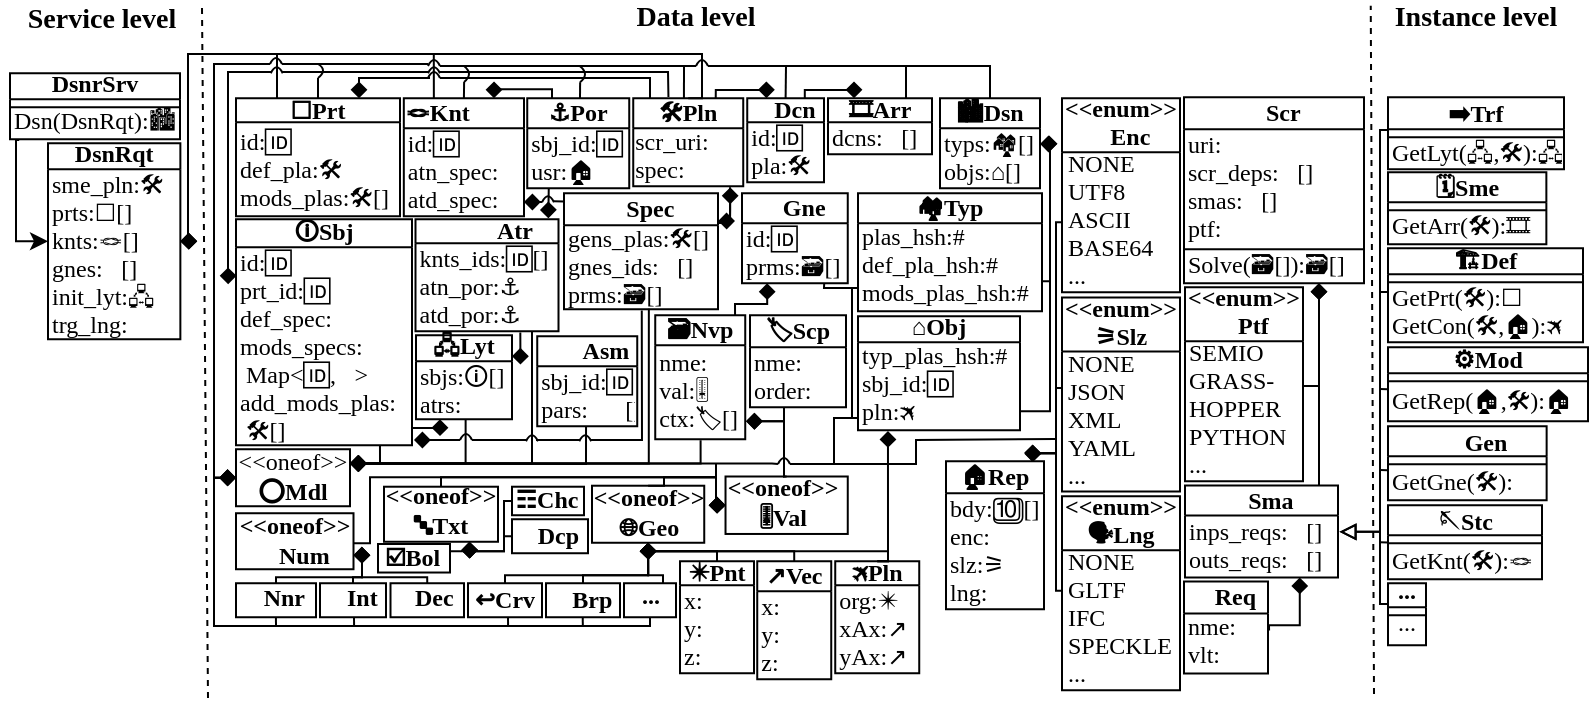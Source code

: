 <mxfile version="21.2.8" type="device">
  <diagram name="Page-1" id="S9bVMqoKTJ3sRPPoC37E">
    <mxGraphModel dx="380" dy="373" grid="1" gridSize="1" guides="1" tooltips="1" connect="1" arrows="1" fold="1" page="1" pageScale="1" pageWidth="827" pageHeight="1169" math="0" shadow="0">
      <root>
        <mxCell id="0" />
        <mxCell id="1" parent="0" />
        <mxCell id="RekMIjmEzn26gBZNVYGz-30" style="edgeStyle=orthogonalEdgeStyle;shape=connector;rounded=0;orthogonalLoop=1;jettySize=auto;html=1;labelBackgroundColor=default;strokeColor=default;fontFamily=Helvetica;fontSize=11;fontColor=default;startArrow=diamond;startFill=1;endArrow=none;endFill=0;" parent="1" edge="1">
          <mxGeometry relative="1" as="geometry">
            <mxPoint x="229" y="219" as="targetPoint" />
            <Array as="points">
              <mxPoint x="214" y="219" />
              <mxPoint x="214" y="219" />
            </Array>
            <mxPoint x="206" y="219" as="sourcePoint" />
          </mxGeometry>
        </mxCell>
        <mxCell id="RekMIjmEzn26gBZNVYGz-34" style="edgeStyle=orthogonalEdgeStyle;shape=connector;rounded=0;orthogonalLoop=1;jettySize=auto;html=1;exitX=0.003;exitY=0.144;exitDx=0;exitDy=0;labelBackgroundColor=default;strokeColor=default;fontFamily=Helvetica;fontSize=11;fontColor=default;startArrow=diamond;startFill=1;endArrow=none;endFill=0;exitPerimeter=0;" parent="1" source="ke4ovrecutf4wJZY0rZ7-6" edge="1">
          <mxGeometry relative="1" as="geometry">
            <mxPoint x="135" y="35" as="targetPoint" />
            <Array as="points">
              <mxPoint x="113" y="136" />
              <mxPoint x="113" y="35" />
            </Array>
          </mxGeometry>
        </mxCell>
        <mxCell id="ke4ovrecutf4wJZY0rZ7-5" value="🛈Sbj" style="swimlane;fontStyle=1;childLayout=stackLayout;horizontal=1;startSize=14;fillColor=none;horizontalStack=0;resizeParent=1;resizeParentMax=0;resizeLast=0;collapsible=0;marginBottom=0;spacingLeft=0;labelBackgroundColor=none;fontFamily=Times New Roman;spacingTop=0;spacingBottom=3;spacing=2;" parent="1" vertex="1">
          <mxGeometry x="117" y="108.62" width="88" height="113" as="geometry" />
        </mxCell>
        <mxCell id="ke4ovrecutf4wJZY0rZ7-6" value="id:🆔&#xa;prt_id:🆔&#xa;def_spec:📄&#xa;mods_specs:&#xa; Map&lt;🆔,📄&gt;&#xa;add_mods_plas:&#xa; 🛠️[]" style="text;strokeColor=none;fillColor=none;align=left;verticalAlign=top;spacingLeft=0;spacingRight=0;overflow=hidden;rotatable=0;points=[[0,0.5],[1,0.5]];portConstraint=eastwest;spacingTop=-6;labelBackgroundColor=none;fontFamily=Noto Emoji;" parent="ke4ovrecutf4wJZY0rZ7-5" vertex="1">
          <mxGeometry y="14" width="88" height="99" as="geometry" />
        </mxCell>
        <mxCell id="ke4ovrecutf4wJZY0rZ7-9" value="⚓Por" style="swimlane;fontStyle=1;childLayout=stackLayout;horizontal=1;startSize=15;fillColor=none;horizontalStack=0;resizeParent=1;resizeParentMax=0;resizeLast=0;collapsible=0;marginBottom=0;swimlaneLine=1;labelBackgroundColor=none;fontFamily=Noto Emoji;spacing=2;spacingLeft=0;spacingTop=0;spacingBottom=2;" parent="1" vertex="1">
          <mxGeometry x="262.62" y="48.11" width="51" height="45" as="geometry" />
        </mxCell>
        <mxCell id="ke4ovrecutf4wJZY0rZ7-10" value="sbj_id:🆔&#xa;usr:🏠" style="text;strokeColor=none;fillColor=none;align=left;verticalAlign=top;spacingLeft=0;spacingRight=0;overflow=hidden;rotatable=0;points=[[0,0.5],[1,0.5]];portConstraint=eastwest;spacingTop=-6;labelBackgroundColor=none;fontFamily=Noto Emoji;" parent="ke4ovrecutf4wJZY0rZ7-9" vertex="1">
          <mxGeometry y="15" width="51" height="30" as="geometry" />
        </mxCell>
        <mxCell id="RekMIjmEzn26gBZNVYGz-37" style="edgeStyle=orthogonalEdgeStyle;shape=connector;rounded=0;orthogonalLoop=1;jettySize=auto;html=1;exitX=0.93;exitY=-0.008;exitDx=0;exitDy=0;labelBackgroundColor=default;strokeColor=default;fontFamily=Helvetica;fontSize=11;fontColor=default;startArrow=diamond;startFill=1;endArrow=none;endFill=0;exitPerimeter=0;entryX=0.211;entryY=1.002;entryDx=0;entryDy=0;entryPerimeter=0;" parent="1" source="ke4ovrecutf4wJZY0rZ7-11" target="ke4ovrecutf4wJZY0rZ7-10" edge="1">
          <mxGeometry relative="1" as="geometry">
            <mxPoint x="270" y="95.62" as="targetPoint" />
            <Array as="points">
              <mxPoint x="273" y="104.62" />
              <mxPoint x="273" y="104.62" />
            </Array>
          </mxGeometry>
        </mxCell>
        <mxCell id="ke4ovrecutf4wJZY0rZ7-11" value="🧑‍🤝‍🧑Atr" style="swimlane;fontStyle=1;childLayout=stackLayout;horizontal=1;startSize=12;fillColor=none;horizontalStack=0;resizeParent=1;resizeParentMax=0;resizeLast=0;collapsible=0;marginBottom=0;spacingLeft=0;labelBackgroundColor=none;fontFamily=Noto Emoji;spacing=2;spacingTop=0;spacingBottom=2;" parent="1" vertex="1">
          <mxGeometry x="206.75" y="108.62" width="71.5" height="56" as="geometry" />
        </mxCell>
        <mxCell id="ke4ovrecutf4wJZY0rZ7-12" value="knts_ids:🆔[]&#xa;atn_por:⚓&#xa;atd_por:⚓" style="text;strokeColor=none;fillColor=none;align=left;verticalAlign=top;spacingLeft=0;spacingRight=0;overflow=hidden;rotatable=0;points=[[0,0.5],[1,0.5]];portConstraint=eastwest;spacingTop=-6;labelBackgroundColor=none;fontFamily=Noto Emoji;fontStyle=0;startSize=12;spacingBottom=2;spacing=2;" parent="ke4ovrecutf4wJZY0rZ7-11" vertex="1">
          <mxGeometry y="12" width="71.5" height="44" as="geometry" />
        </mxCell>
        <mxCell id="RekMIjmEzn26gBZNVYGz-64" style="edgeStyle=orthogonalEdgeStyle;shape=connector;rounded=0;orthogonalLoop=1;jettySize=auto;html=1;entryX=1.005;entryY=-0.028;entryDx=0;entryDy=0;labelBackgroundColor=default;strokeColor=default;fontFamily=Helvetica;fontSize=11;fontColor=default;startArrow=diamond;startFill=1;endArrow=none;endFill=0;entryPerimeter=0;exitX=0.881;exitY=1.02;exitDx=0;exitDy=0;exitPerimeter=0;" parent="1" source="ke4ovrecutf4wJZY0rZ7-15" target="_75S0M02VXW5GKMzSnu0-5" edge="1">
          <mxGeometry relative="1" as="geometry">
            <mxPoint x="364" y="92.62" as="sourcePoint" />
            <Array as="points">
              <mxPoint x="364" y="103.62" />
              <mxPoint x="364" y="110.62" />
            </Array>
          </mxGeometry>
        </mxCell>
        <mxCell id="ke4ovrecutf4wJZY0rZ7-14" value="🛠️Pln" style="swimlane;fontStyle=1;childLayout=stackLayout;horizontal=1;startSize=15;fillColor=none;horizontalStack=0;resizeParent=1;resizeParentMax=0;resizeLast=0;collapsible=0;marginBottom=0;labelBackgroundColor=none;fontFamily=Noto Emoji;spacing=2;spacingLeft=0;spacingTop=0;spacingBottom=2;" parent="1" vertex="1">
          <mxGeometry x="315.62" y="48.11" width="55" height="44" as="geometry" />
        </mxCell>
        <mxCell id="ke4ovrecutf4wJZY0rZ7-15" value="scr_uri:🔗&#xa;spec:📄" style="text;strokeColor=none;fillColor=none;align=left;verticalAlign=top;spacingLeft=-1;spacingRight=0;overflow=hidden;rotatable=0;points=[[0,0.5],[1,0.5]];portConstraint=eastwest;spacingTop=-7;labelBackgroundColor=none;fontFamily=Noto Emoji;" parent="ke4ovrecutf4wJZY0rZ7-14" vertex="1">
          <mxGeometry y="15" width="55" height="29" as="geometry" />
        </mxCell>
        <mxCell id="RekMIjmEzn26gBZNVYGz-120" style="edgeStyle=orthogonalEdgeStyle;shape=connector;rounded=0;orthogonalLoop=1;jettySize=auto;html=1;entryX=0.346;entryY=1.005;entryDx=0;entryDy=0;entryPerimeter=0;labelBackgroundColor=default;strokeColor=default;fontFamily=Helvetica;fontSize=11;fontColor=default;startArrow=diamond;startFill=1;endArrow=none;endFill=0;" parent="1" target="ke4ovrecutf4wJZY0rZ7-98" edge="1">
          <mxGeometry relative="1" as="geometry">
            <mxPoint x="372" y="209.62" as="sourcePoint" />
            <Array as="points">
              <mxPoint x="391" y="209.62" />
              <mxPoint x="391" y="202.62" />
            </Array>
          </mxGeometry>
        </mxCell>
        <mxCell id="RekMIjmEzn26gBZNVYGz-129" style="edgeStyle=orthogonalEdgeStyle;shape=connector;rounded=0;orthogonalLoop=1;jettySize=auto;html=1;entryX=0.5;entryY=0;entryDx=0;entryDy=0;labelBackgroundColor=default;strokeColor=default;fontFamily=Helvetica;fontSize=11;fontColor=default;startArrow=diamond;startFill=1;endArrow=none;endFill=0;" parent="1" target="ke4ovrecutf4wJZY0rZ7-24" edge="1">
          <mxGeometry relative="1" as="geometry">
            <mxPoint x="372" y="209.62" as="sourcePoint" />
            <Array as="points">
              <mxPoint x="391" y="209.62" />
              <mxPoint x="391" y="237.62" />
            </Array>
          </mxGeometry>
        </mxCell>
        <mxCell id="ke4ovrecutf4wJZY0rZ7-22" value="🗃️Nvp" style="swimlane;fontStyle=1;childLayout=stackLayout;horizontal=1;startSize=15;fillColor=none;horizontalStack=0;resizeParent=1;resizeParentMax=0;resizeLast=0;collapsible=0;marginBottom=0;labelBackgroundColor=none;fontFamily=Noto Emoji;spacing=2;spacingLeft=0;spacingTop=0;spacingBottom=2;" parent="1" vertex="1">
          <mxGeometry x="326.62" y="156.62" width="45" height="62" as="geometry" />
        </mxCell>
        <mxCell id="ke4ovrecutf4wJZY0rZ7-23" value="nme:📛&#xa;val:🎚️&#xa;ctx:🏷️[]" style="text;strokeColor=none;fillColor=none;align=left;verticalAlign=top;spacingLeft=0;spacingRight=2;overflow=hidden;rotatable=0;points=[[0,0.5],[1,0.5]];portConstraint=eastwest;spacingTop=-5;labelBackgroundColor=none;fontFamily=Noto Emoji;" parent="ke4ovrecutf4wJZY0rZ7-22" vertex="1">
          <mxGeometry y="15" width="45" height="47" as="geometry" />
        </mxCell>
        <mxCell id="RekMIjmEzn26gBZNVYGz-55" style="edgeStyle=orthogonalEdgeStyle;shape=connector;rounded=0;orthogonalLoop=1;jettySize=auto;html=1;exitX=0;exitY=0.5;exitDx=0;exitDy=0;entryX=1;entryY=0.5;entryDx=0;entryDy=0;labelBackgroundColor=default;strokeColor=default;fontFamily=Helvetica;fontSize=11;fontColor=default;startArrow=diamond;startFill=1;endArrow=none;endFill=0;" parent="1" source="ke4ovrecutf4wJZY0rZ7-24" target="ke4ovrecutf4wJZY0rZ7-28" edge="1">
          <mxGeometry relative="1" as="geometry">
            <Array as="points">
              <mxPoint x="357" y="251.62" />
              <mxPoint x="357" y="237.62" />
              <mxPoint x="184" y="237.62" />
              <mxPoint x="184" y="270.62" />
              <mxPoint x="176" y="270.62" />
            </Array>
          </mxGeometry>
        </mxCell>
        <mxCell id="RekMIjmEzn26gBZNVYGz-56" style="edgeStyle=orthogonalEdgeStyle;shape=connector;rounded=0;orthogonalLoop=1;jettySize=auto;html=1;exitX=0;exitY=0.5;exitDx=0;exitDy=0;entryX=0.5;entryY=0;entryDx=0;entryDy=0;labelBackgroundColor=default;strokeColor=default;fontFamily=Helvetica;fontSize=11;fontColor=default;startArrow=diamond;startFill=1;endArrow=none;endFill=0;" parent="1" source="ke4ovrecutf4wJZY0rZ7-24" target="ke4ovrecutf4wJZY0rZ7-26" edge="1">
          <mxGeometry relative="1" as="geometry">
            <Array as="points">
              <mxPoint x="357" y="251.62" />
              <mxPoint x="357" y="237.62" />
              <mxPoint x="219" y="237.62" />
            </Array>
          </mxGeometry>
        </mxCell>
        <mxCell id="RekMIjmEzn26gBZNVYGz-57" style="edgeStyle=orthogonalEdgeStyle;shape=connector;rounded=0;orthogonalLoop=1;jettySize=auto;html=1;exitX=0;exitY=0.5;exitDx=0;exitDy=0;entryX=0.5;entryY=0;entryDx=0;entryDy=0;labelBackgroundColor=default;strokeColor=default;fontFamily=Helvetica;fontSize=11;fontColor=default;startArrow=diamond;startFill=1;endArrow=none;endFill=0;" parent="1" source="ke4ovrecutf4wJZY0rZ7-24" target="ke4ovrecutf4wJZY0rZ7-30" edge="1">
          <mxGeometry relative="1" as="geometry">
            <Array as="points">
              <mxPoint x="357" y="251.62" />
              <mxPoint x="357" y="237.62" />
              <mxPoint x="331" y="237.62" />
              <mxPoint x="331" y="241.62" />
            </Array>
          </mxGeometry>
        </mxCell>
        <mxCell id="ke4ovrecutf4wJZY0rZ7-24" value="&amp;lt;&amp;lt;oneof&amp;gt;&amp;gt;&lt;br&gt;🎚️&lt;b&gt;Val&lt;/b&gt;" style="html=1;spacingLeft=-5;labelBackgroundColor=none;fillColor=none;fontFamily=Noto Emoji;fontStyle=1;startSize=10;spacing=2;spacingTop=0;spacingBottom=3;" parent="1" vertex="1">
          <mxGeometry x="361.76" y="237.25" width="61.12" height="28.73" as="geometry" />
        </mxCell>
        <mxCell id="RekMIjmEzn26gBZNVYGz-127" style="edgeStyle=orthogonalEdgeStyle;shape=connector;rounded=0;orthogonalLoop=1;jettySize=auto;html=1;exitX=0.75;exitY=1;exitDx=0;exitDy=0;entryX=0;entryY=0.5;entryDx=0;entryDy=0;labelBackgroundColor=default;strokeColor=default;fontFamily=Helvetica;fontSize=11;fontColor=default;startArrow=diamond;startFill=1;endArrow=none;endFill=0;" parent="1" source="ke4ovrecutf4wJZY0rZ7-26" target="RekMIjmEzn26gBZNVYGz-19" edge="1">
          <mxGeometry relative="1" as="geometry">
            <Array as="points">
              <mxPoint x="234" y="274.62" />
              <mxPoint x="251" y="274.62" />
              <mxPoint x="251" y="249.62" />
            </Array>
          </mxGeometry>
        </mxCell>
        <mxCell id="RekMIjmEzn26gBZNVYGz-128" style="edgeStyle=orthogonalEdgeStyle;shape=connector;rounded=0;orthogonalLoop=1;jettySize=auto;html=1;exitX=0.75;exitY=1;exitDx=0;exitDy=0;entryX=0;entryY=0.5;entryDx=0;entryDy=0;labelBackgroundColor=default;strokeColor=default;fontFamily=Helvetica;fontSize=11;fontColor=default;startArrow=diamond;startFill=1;endArrow=none;endFill=0;" parent="1" source="ke4ovrecutf4wJZY0rZ7-26" target="RekMIjmEzn26gBZNVYGz-48" edge="1">
          <mxGeometry relative="1" as="geometry">
            <Array as="points">
              <mxPoint x="234" y="274.62" />
              <mxPoint x="251" y="274.62" />
              <mxPoint x="251" y="267.62" />
            </Array>
          </mxGeometry>
        </mxCell>
        <mxCell id="Tq5NTx9WP40M7A0pYZYg-3" style="edgeStyle=orthogonalEdgeStyle;rounded=0;orthogonalLoop=1;jettySize=auto;html=1;exitX=0.75;exitY=1;exitDx=0;exitDy=0;entryX=1;entryY=0.25;entryDx=0;entryDy=0;startArrow=diamond;startFill=1;endArrow=none;endFill=0;" parent="1" source="ke4ovrecutf4wJZY0rZ7-26" target="Tq5NTx9WP40M7A0pYZYg-2" edge="1">
          <mxGeometry relative="1" as="geometry">
            <Array as="points">
              <mxPoint x="234" y="275" />
            </Array>
          </mxGeometry>
        </mxCell>
        <mxCell id="ke4ovrecutf4wJZY0rZ7-26" value="&amp;lt;&amp;lt;oneof&amp;gt;&amp;gt;&lt;br&gt;🔤Txt" style="html=1;labelBackgroundColor=none;fillColor=none;fontFamily=Noto Emoji;fontStyle=1;startSize=10;spacing=2;spacingLeft=-1;spacingTop=0;spacingBottom=4;" parent="1" vertex="1">
          <mxGeometry x="191" y="242.36" width="57" height="27.52" as="geometry" />
        </mxCell>
        <mxCell id="RekMIjmEzn26gBZNVYGz-125" style="edgeStyle=orthogonalEdgeStyle;shape=connector;rounded=0;orthogonalLoop=1;jettySize=auto;html=1;exitX=1;exitY=0.75;exitDx=0;exitDy=0;entryX=0.5;entryY=0;entryDx=0;entryDy=0;labelBackgroundColor=default;strokeColor=default;fontFamily=Helvetica;fontSize=11;fontColor=default;startArrow=diamond;startFill=1;endArrow=none;endFill=0;" parent="1" source="ke4ovrecutf4wJZY0rZ7-28" target="RekMIjmEzn26gBZNVYGz-18" edge="1">
          <mxGeometry relative="1" as="geometry">
            <Array as="points">
              <mxPoint x="180" y="276.62" />
              <mxPoint x="180" y="287.62" />
              <mxPoint x="175" y="287.62" />
            </Array>
          </mxGeometry>
        </mxCell>
        <mxCell id="RekMIjmEzn26gBZNVYGz-126" style="edgeStyle=orthogonalEdgeStyle;shape=connector;rounded=0;orthogonalLoop=1;jettySize=auto;html=1;exitX=1;exitY=0.75;exitDx=0;exitDy=0;entryX=0.5;entryY=0;entryDx=0;entryDy=0;labelBackgroundColor=default;strokeColor=default;fontFamily=Helvetica;fontSize=11;fontColor=default;startArrow=diamond;startFill=1;endArrow=none;endFill=0;" parent="1" source="ke4ovrecutf4wJZY0rZ7-28" target="RekMIjmEzn26gBZNVYGz-17" edge="1">
          <mxGeometry relative="1" as="geometry">
            <Array as="points">
              <mxPoint x="180" y="276.62" />
              <mxPoint x="180" y="287.62" />
              <mxPoint x="137" y="287.62" />
            </Array>
          </mxGeometry>
        </mxCell>
        <mxCell id="RekMIjmEzn26gBZNVYGz-133" style="edgeStyle=orthogonalEdgeStyle;shape=connector;rounded=0;orthogonalLoop=1;jettySize=auto;html=1;exitX=1;exitY=0.75;exitDx=0;exitDy=0;entryX=0.5;entryY=0;entryDx=0;entryDy=0;labelBackgroundColor=default;strokeColor=default;fontFamily=Helvetica;fontSize=11;fontColor=default;startArrow=diamond;startFill=1;endArrow=none;endFill=0;" parent="1" source="ke4ovrecutf4wJZY0rZ7-28" target="RekMIjmEzn26gBZNVYGz-43" edge="1">
          <mxGeometry relative="1" as="geometry">
            <Array as="points">
              <mxPoint x="180" y="276.62" />
              <mxPoint x="180" y="287.62" />
              <mxPoint x="213" y="287.62" />
            </Array>
          </mxGeometry>
        </mxCell>
        <mxCell id="ke4ovrecutf4wJZY0rZ7-28" value="&amp;lt;&amp;lt;oneof&amp;gt;&amp;gt;&lt;br style=&quot;font-family: &amp;quot;Noto Emoji&amp;quot;;&quot;&gt;&lt;font face=&quot;Noto Emoji&quot;&gt;💯Num&lt;/font&gt;" style="html=1;labelBackgroundColor=none;fillColor=none;fontFamily=Times New Roman;fontStyle=1;startSize=10;spacing=2;spacingLeft=0;spacingTop=0;spacingBottom=2;" parent="1" vertex="1">
          <mxGeometry x="117" y="255.62" width="58.75" height="28" as="geometry" />
        </mxCell>
        <mxCell id="RekMIjmEzn26gBZNVYGz-130" style="edgeStyle=orthogonalEdgeStyle;shape=connector;rounded=0;orthogonalLoop=1;jettySize=auto;html=1;exitX=0.5;exitY=1;exitDx=0;exitDy=0;entryX=0.5;entryY=0;entryDx=0;entryDy=0;labelBackgroundColor=default;strokeColor=default;fontFamily=Helvetica;fontSize=11;fontColor=default;startArrow=diamond;startFill=1;endArrow=none;endFill=0;" parent="1" source="ke4ovrecutf4wJZY0rZ7-30" target="RekMIjmEzn26gBZNVYGz-50" edge="1">
          <mxGeometry relative="1" as="geometry">
            <Array as="points">
              <mxPoint x="323" y="286.62" />
              <mxPoint x="252" y="286.62" />
            </Array>
          </mxGeometry>
        </mxCell>
        <mxCell id="RekMIjmEzn26gBZNVYGz-131" style="edgeStyle=orthogonalEdgeStyle;shape=connector;rounded=0;orthogonalLoop=1;jettySize=auto;html=1;exitX=0.5;exitY=1;exitDx=0;exitDy=0;entryX=0.5;entryY=0;entryDx=0;entryDy=0;labelBackgroundColor=default;strokeColor=default;fontFamily=Helvetica;fontSize=11;fontColor=default;startArrow=diamond;startFill=1;endArrow=none;endFill=0;" parent="1" source="ke4ovrecutf4wJZY0rZ7-30" target="ke4ovrecutf4wJZY0rZ7-32" edge="1">
          <mxGeometry relative="1" as="geometry">
            <Array as="points">
              <mxPoint x="323" y="286.62" />
              <mxPoint x="290" y="286.62" />
            </Array>
          </mxGeometry>
        </mxCell>
        <mxCell id="RekMIjmEzn26gBZNVYGz-132" style="edgeStyle=orthogonalEdgeStyle;shape=connector;rounded=0;orthogonalLoop=1;jettySize=auto;html=1;exitX=0.5;exitY=1;exitDx=0;exitDy=0;entryX=0.75;entryY=0;entryDx=0;entryDy=0;labelBackgroundColor=default;strokeColor=default;fontFamily=Helvetica;fontSize=11;fontColor=default;startArrow=diamond;startFill=1;endArrow=none;endFill=0;" parent="1" source="ke4ovrecutf4wJZY0rZ7-30" target="ke4ovrecutf4wJZY0rZ7-34" edge="1">
          <mxGeometry relative="1" as="geometry">
            <Array as="points">
              <mxPoint x="323" y="286.62" />
              <mxPoint x="331" y="286.62" />
            </Array>
          </mxGeometry>
        </mxCell>
        <mxCell id="RekMIjmEzn26gBZNVYGz-134" style="edgeStyle=orthogonalEdgeStyle;shape=connector;rounded=0;orthogonalLoop=1;jettySize=auto;html=1;exitX=0.5;exitY=1;exitDx=0;exitDy=0;entryX=0.5;entryY=0;entryDx=0;entryDy=0;labelBackgroundColor=default;strokeColor=default;fontFamily=Helvetica;fontSize=11;fontColor=default;startArrow=diamond;startFill=1;endArrow=none;endFill=0;" parent="1" source="ke4ovrecutf4wJZY0rZ7-30" target="RekMIjmEzn26gBZNVYGz-67" edge="1">
          <mxGeometry relative="1" as="geometry">
            <Array as="points">
              <mxPoint x="323" y="274.62" />
              <mxPoint x="358" y="274.62" />
            </Array>
          </mxGeometry>
        </mxCell>
        <mxCell id="RekMIjmEzn26gBZNVYGz-135" style="edgeStyle=orthogonalEdgeStyle;shape=connector;rounded=0;orthogonalLoop=1;jettySize=auto;html=1;exitX=0.5;exitY=1;exitDx=0;exitDy=0;entryX=0.5;entryY=0;entryDx=0;entryDy=0;labelBackgroundColor=default;strokeColor=default;fontFamily=Helvetica;fontSize=11;fontColor=default;startArrow=diamond;startFill=1;endArrow=none;endFill=0;" parent="1" source="ke4ovrecutf4wJZY0rZ7-30" target="RekMIjmEzn26gBZNVYGz-69" edge="1">
          <mxGeometry relative="1" as="geometry">
            <Array as="points">
              <mxPoint x="323" y="274.62" />
              <mxPoint x="396" y="274.62" />
            </Array>
          </mxGeometry>
        </mxCell>
        <mxCell id="RekMIjmEzn26gBZNVYGz-136" style="edgeStyle=orthogonalEdgeStyle;shape=connector;rounded=0;orthogonalLoop=1;jettySize=auto;html=1;exitX=0.5;exitY=1;exitDx=0;exitDy=0;entryX=0.5;entryY=0;entryDx=0;entryDy=0;labelBackgroundColor=default;strokeColor=default;fontFamily=Helvetica;fontSize=11;fontColor=default;startArrow=diamond;startFill=1;endArrow=none;endFill=0;" parent="1" source="ke4ovrecutf4wJZY0rZ7-30" target="ke4ovrecutf4wJZY0rZ7-53" edge="1">
          <mxGeometry relative="1" as="geometry">
            <Array as="points">
              <mxPoint x="323" y="274.62" />
              <mxPoint x="443" y="274.62" />
              <mxPoint x="443" y="279.62" />
            </Array>
          </mxGeometry>
        </mxCell>
        <mxCell id="ke4ovrecutf4wJZY0rZ7-30" value="&amp;lt;&amp;lt;oneof&amp;gt;&amp;gt;&lt;br&gt;&lt;font face=&quot;Noto Emoji&quot;&gt;🌐&lt;/font&gt;Geo" style="html=1;labelBackgroundColor=none;fillColor=none;fontFamily=Times New Roman;fontStyle=1;startSize=10;spacing=2;spacingLeft=0;spacingTop=0;spacingBottom=2;" parent="1" vertex="1">
          <mxGeometry x="295" y="241.86" width="56.12" height="28.52" as="geometry" />
        </mxCell>
        <mxCell id="ke4ovrecutf4wJZY0rZ7-32" value="&lt;b&gt;&lt;font face=&quot;Noto Emoji&quot;&gt;🐚&lt;/font&gt;Brp&lt;/b&gt;" style="html=1;labelBackgroundColor=none;fillColor=none;fontFamily=Times New Roman;fontStyle=1;startSize=13;spacing=2;spacingLeft=-2;spacingTop=0;spacingBottom=1;" parent="1" vertex="1">
          <mxGeometry x="272" y="290.62" width="37" height="17" as="geometry" />
        </mxCell>
        <mxCell id="ke4ovrecutf4wJZY0rZ7-34" value="&lt;b&gt;...&lt;/b&gt;" style="html=1;labelBackgroundColor=none;fillColor=none;fontFamily=Times New Roman;fontStyle=1;startSize=13;spacing=2;spacingLeft=0;spacingTop=0;spacingBottom=4;" parent="1" vertex="1">
          <mxGeometry x="311" y="290.62" width="26" height="17" as="geometry" />
        </mxCell>
        <mxCell id="RekMIjmEzn26gBZNVYGz-87" style="edgeStyle=orthogonalEdgeStyle;shape=connector;rounded=0;orthogonalLoop=1;jettySize=auto;html=1;exitX=0.884;exitY=0;exitDx=0;exitDy=0;entryX=0;entryY=0.5;entryDx=0;entryDy=0;labelBackgroundColor=default;strokeColor=default;fontFamily=Helvetica;fontSize=11;fontColor=default;startArrow=diamond;startFill=1;endArrow=none;endFill=0;exitPerimeter=0;" parent="1" source="ke4ovrecutf4wJZY0rZ7-45" target="RekMIjmEzn26gBZNVYGz-10" edge="1">
          <mxGeometry relative="1" as="geometry">
            <Array as="points">
              <mxPoint x="515" y="225.62" />
              <mxPoint x="527" y="225.62" />
              <mxPoint x="527" y="110.62" />
            </Array>
          </mxGeometry>
        </mxCell>
        <mxCell id="RekMIjmEzn26gBZNVYGz-101" style="edgeStyle=orthogonalEdgeStyle;shape=connector;rounded=0;orthogonalLoop=1;jettySize=auto;html=1;exitX=0.885;exitY=0.006;exitDx=0;exitDy=0;entryX=0.002;entryY=0.26;entryDx=0;entryDy=0;entryPerimeter=0;labelBackgroundColor=default;strokeColor=default;fontFamily=Helvetica;fontSize=11;fontColor=default;startArrow=diamond;startFill=1;endArrow=none;endFill=0;exitPerimeter=0;" parent="1" source="ke4ovrecutf4wJZY0rZ7-45" target="RekMIjmEzn26gBZNVYGz-8" edge="1">
          <mxGeometry relative="1" as="geometry">
            <Array as="points">
              <mxPoint x="515" y="225.62" />
              <mxPoint x="527" y="225.62" />
              <mxPoint x="527" y="192.62" />
            </Array>
          </mxGeometry>
        </mxCell>
        <mxCell id="RekMIjmEzn26gBZNVYGz-102" style="edgeStyle=orthogonalEdgeStyle;shape=connector;rounded=0;orthogonalLoop=1;jettySize=auto;html=1;exitX=0.888;exitY=0.004;exitDx=0;exitDy=0;entryX=-0.007;entryY=0.289;entryDx=0;entryDy=0;entryPerimeter=0;labelBackgroundColor=default;strokeColor=default;fontFamily=Helvetica;fontSize=11;fontColor=default;startArrow=diamond;startFill=1;endArrow=none;endFill=0;exitPerimeter=0;" parent="1" source="ke4ovrecutf4wJZY0rZ7-45" target="RekMIjmEzn26gBZNVYGz-6" edge="1">
          <mxGeometry relative="1" as="geometry">
            <Array as="points">
              <mxPoint x="516" y="225.62" />
              <mxPoint x="527" y="225.62" />
              <mxPoint x="527" y="294.62" />
            </Array>
          </mxGeometry>
        </mxCell>
        <mxCell id="ke4ovrecutf4wJZY0rZ7-45" value="🏠Rep" style="swimlane;fontStyle=1;childLayout=stackLayout;horizontal=1;startSize=16;fillColor=none;horizontalStack=0;resizeParent=1;resizeParentMax=0;resizeLast=0;collapsible=0;marginBottom=0;swimlaneLine=1;labelBackgroundColor=none;fontFamily=Noto Emoji;spacing=2;spacingLeft=0;spacingTop=0;spacingBottom=2;" parent="1" vertex="1">
          <mxGeometry x="472.0" y="229.62" width="49" height="74" as="geometry" />
        </mxCell>
        <mxCell id="ke4ovrecutf4wJZY0rZ7-46" value="bdy:🔟[]&#xa;enc:🔑&#xa;slz:⚞&#xa;lng:💬" style="text;strokeColor=none;fillColor=none;align=left;verticalAlign=top;spacingLeft=0;spacingRight=1;overflow=hidden;rotatable=0;points=[[0,0.5],[1,0.5]];portConstraint=eastwest;spacingTop=-6;labelBackgroundColor=none;fontFamily=Noto Emoji;" parent="ke4ovrecutf4wJZY0rZ7-45" vertex="1">
          <mxGeometry y="16" width="49" height="58" as="geometry" />
        </mxCell>
        <mxCell id="ke4ovrecutf4wJZY0rZ7-48" value="🏘️Typ" style="swimlane;fontStyle=1;childLayout=stackLayout;horizontal=1;startSize=15;fillColor=none;horizontalStack=0;resizeParent=1;resizeParentMax=0;resizeLast=0;collapsible=0;marginBottom=0;spacingLeft=0;labelBackgroundColor=none;fontFamily=Noto Emoji;spacing=2;spacingTop=0;spacingBottom=2;" parent="1" vertex="1">
          <mxGeometry x="428" y="95.62" width="92" height="59" as="geometry" />
        </mxCell>
        <mxCell id="ke4ovrecutf4wJZY0rZ7-49" value="plas_hsh:#&#xa;def_pla_hsh:#&#xa;mods_plas_hsh:#" style="text;strokeColor=none;fillColor=none;align=left;verticalAlign=top;spacingLeft=0;spacingRight=1;overflow=hidden;rotatable=0;points=[[0,0.5],[1,0.5]];portConstraint=eastwest;spacingTop=-7;labelBackgroundColor=none;fontFamily=Noto Emoji;collapsible=0;" parent="ke4ovrecutf4wJZY0rZ7-48" vertex="1">
          <mxGeometry y="15" width="92" height="44" as="geometry" />
        </mxCell>
        <mxCell id="RekMIjmEzn26gBZNVYGz-81" style="edgeStyle=orthogonalEdgeStyle;shape=connector;rounded=0;orthogonalLoop=1;jettySize=auto;html=1;exitX=0.185;exitY=1.009;exitDx=0;exitDy=0;entryX=0.5;entryY=0;entryDx=0;entryDy=0;labelBackgroundColor=default;strokeColor=default;fontFamily=Helvetica;fontSize=11;fontColor=default;startArrow=diamond;startFill=1;endArrow=none;endFill=0;exitPerimeter=0;" parent="1" source="ke4ovrecutf4wJZY0rZ7-52" target="ke4ovrecutf4wJZY0rZ7-53" edge="1">
          <mxGeometry relative="1" as="geometry">
            <Array as="points">
              <mxPoint x="443" y="280" />
            </Array>
          </mxGeometry>
        </mxCell>
        <mxCell id="ke4ovrecutf4wJZY0rZ7-51" value="⌂Obj" style="swimlane;fontStyle=1;childLayout=stackLayout;horizontal=1;startSize=13;fillColor=none;horizontalStack=0;resizeParent=1;resizeParentMax=0;resizeLast=0;collapsible=0;marginBottom=0;spacingLeft=0;labelBackgroundColor=none;fontFamily=Noto Emoji;spacingBottom=4;spacing=2;spacingTop=0;" parent="1" vertex="1">
          <mxGeometry x="428.0" y="157.12" width="81" height="57" as="geometry" />
        </mxCell>
        <mxCell id="ke4ovrecutf4wJZY0rZ7-52" value="typ_plas_hsh:#&#xa;sbj_id:🆔&#xa;pln:🛪" style="text;strokeColor=none;fillColor=none;align=left;verticalAlign=top;spacingLeft=0;spacingRight=0;overflow=hidden;rotatable=0;points=[[0,0.5],[1,0.5]];portConstraint=eastwest;spacingTop=-7;labelBackgroundColor=none;fontFamily=Noto Emoji;spacing=2;" parent="ke4ovrecutf4wJZY0rZ7-51" vertex="1">
          <mxGeometry y="13" width="81" height="44" as="geometry" />
        </mxCell>
        <mxCell id="ke4ovrecutf4wJZY0rZ7-53" value="🛪Pln" style="swimlane;fontStyle=1;childLayout=stackLayout;horizontal=1;startSize=12;fillColor=none;horizontalStack=0;resizeParent=1;resizeParentMax=0;resizeLast=0;collapsible=0;marginBottom=0;spacingLeft=0;labelBackgroundColor=none;fontFamily=Noto Emoji;spacing=2;spacingTop=0;spacingBottom=2;" parent="1" vertex="1">
          <mxGeometry x="416.62" y="279.62" width="42" height="56" as="geometry" />
        </mxCell>
        <mxCell id="ke4ovrecutf4wJZY0rZ7-54" value="org:✴️&#xa;xAx:↗️&#xa;yAx:↗️" style="text;strokeColor=none;fillColor=none;align=left;verticalAlign=top;spacingLeft=0;spacingRight=0;overflow=hidden;rotatable=0;points=[[0,0.5],[1,0.5]];portConstraint=eastwest;spacingTop=-6;labelBackgroundColor=none;fontFamily=Noto Emoji;spacing=2;" parent="ke4ovrecutf4wJZY0rZ7-53" vertex="1">
          <mxGeometry y="12" width="42" height="44" as="geometry" />
        </mxCell>
        <mxCell id="ke4ovrecutf4wJZY0rZ7-67" value="&lt;font style=&quot;font-size: 14px&quot;&gt;Service level&lt;/font&gt;" style="text;html=1;strokeColor=none;fillColor=none;align=center;verticalAlign=middle;whiteSpace=wrap;rounded=0;horizontal=0;fontStyle=1;fontSize=14;labelBackgroundColor=none;fontFamily=Times New Roman;rotation=90;" parent="1" vertex="1">
          <mxGeometry x="41.75" y="-37.88" width="16.5" height="94" as="geometry" />
        </mxCell>
        <mxCell id="RekMIjmEzn26gBZNVYGz-28" style="edgeStyle=orthogonalEdgeStyle;shape=connector;rounded=0;orthogonalLoop=1;jettySize=auto;html=1;exitX=0.25;exitY=0;exitDx=0;exitDy=0;entryX=0.75;entryY=0;entryDx=0;entryDy=0;labelBackgroundColor=default;strokeColor=default;fontFamily=Helvetica;fontSize=11;fontColor=default;startArrow=diamond;startFill=1;endArrow=none;endFill=0;" parent="1" source="ke4ovrecutf4wJZY0rZ7-69" target="ke4ovrecutf4wJZY0rZ7-14" edge="1">
          <mxGeometry relative="1" as="geometry">
            <Array as="points">
              <mxPoint x="382" y="44" />
              <mxPoint x="357" y="44" />
            </Array>
          </mxGeometry>
        </mxCell>
        <mxCell id="ke4ovrecutf4wJZY0rZ7-69" value="🤝Dcn" style="swimlane;fontStyle=1;childLayout=stackLayout;horizontal=1;startSize=12;fillColor=none;horizontalStack=0;resizeParent=1;resizeParentMax=0;resizeLast=0;collapsible=0;marginBottom=0;spacingLeft=0;labelBackgroundColor=none;fontFamily=Noto Emoji;spacing=2;spacingTop=0;spacingBottom=2;" parent="1" vertex="1">
          <mxGeometry x="372.62" y="48.11" width="38.38" height="42" as="geometry" />
        </mxCell>
        <mxCell id="ke4ovrecutf4wJZY0rZ7-70" value="id:🆔&#xa;pla:🛠️" style="text;strokeColor=none;fillColor=none;align=left;verticalAlign=top;spacingLeft=0;spacingRight=0;overflow=hidden;rotatable=0;points=[[0,0.5],[1,0.5]];portConstraint=eastwest;spacingTop=-6;labelBackgroundColor=none;fontFamily=Noto Emoji;" parent="ke4ovrecutf4wJZY0rZ7-69" vertex="1">
          <mxGeometry y="12" width="38.38" height="30" as="geometry" />
        </mxCell>
        <mxCell id="ke4ovrecutf4wJZY0rZ7-72" value="&lt;font style=&quot;font-size: 14px&quot;&gt;Data level&lt;/font&gt;" style="text;html=1;strokeColor=none;fillColor=none;align=center;verticalAlign=middle;whiteSpace=wrap;rounded=0;horizontal=0;fontStyle=1;fontSize=14;labelBackgroundColor=none;fontFamily=Times New Roman;rotation=90;" parent="1" vertex="1">
          <mxGeometry x="341.12" y="-239" width="13" height="494.25" as="geometry" />
        </mxCell>
        <mxCell id="ke4ovrecutf4wJZY0rZ7-80" value="🏗️Def" style="swimlane;fontStyle=1;align=center;verticalAlign=middle;childLayout=stackLayout;horizontal=1;startSize=13;horizontalStack=0;resizeParent=1;resizeParentMax=0;resizeLast=0;collapsible=0;marginBottom=0;strokeColor=default;labelBackgroundColor=none;fillColor=none;fontFamily=Noto Emoji;spacingLeft=0;spacingTop=0;spacingBottom=2;spacing=2;" parent="1" vertex="1">
          <mxGeometry x="693" y="123.12" width="97.5" height="47" as="geometry" />
        </mxCell>
        <mxCell id="ke4ovrecutf4wJZY0rZ7-81" value="" style="line;strokeWidth=1;fillColor=none;align=left;verticalAlign=middle;spacingTop=-1;spacingLeft=3;spacingRight=3;rotatable=0;labelPosition=right;points=[];portConstraint=eastwest;labelBackgroundColor=none;fontFamily=Times New Roman;" parent="ke4ovrecutf4wJZY0rZ7-80" vertex="1">
          <mxGeometry y="13" width="97.5" height="8" as="geometry" />
        </mxCell>
        <mxCell id="RekMIjmEzn26gBZNVYGz-142" value="" style="endArrow=none;html=1;rounded=0;labelBackgroundColor=default;strokeColor=default;fontFamily=Helvetica;fontSize=11;fontColor=default;shape=connector;entryX=0;entryY=0.035;entryDx=0;entryDy=0;entryPerimeter=0;" parent="ke4ovrecutf4wJZY0rZ7-80" target="ke4ovrecutf4wJZY0rZ7-82" edge="1">
          <mxGeometry width="50" height="50" relative="1" as="geometry">
            <mxPoint x="-4" y="21.88" as="sourcePoint" />
            <mxPoint x="1" y="21.88" as="targetPoint" />
          </mxGeometry>
        </mxCell>
        <mxCell id="ke4ovrecutf4wJZY0rZ7-82" value="GetPrt(🛠️):☐&#xa;GetCon(🛠️,🏠):🛪" style="text;strokeColor=none;fillColor=none;align=left;verticalAlign=top;spacingLeft=0;spacingRight=0;overflow=hidden;rotatable=0;points=[[0,0.5],[1,0.5]];portConstraint=eastwest;labelBackgroundColor=none;spacingTop=-10;fontFamily=Noto Emoji;" parent="ke4ovrecutf4wJZY0rZ7-80" vertex="1">
          <mxGeometry y="21" width="97.5" height="26" as="geometry" />
        </mxCell>
        <mxCell id="RekMIjmEzn26gBZNVYGz-139" style="edgeStyle=orthogonalEdgeStyle;shape=connector;rounded=0;orthogonalLoop=1;jettySize=auto;html=1;exitX=0;exitY=0.5;exitDx=0;exitDy=0;entryX=1.008;entryY=0.263;entryDx=0;entryDy=0;entryPerimeter=0;labelBackgroundColor=default;strokeColor=default;fontFamily=Helvetica;fontSize=11;fontColor=default;startArrow=none;startFill=0;endArrow=block;endFill=0;" parent="1" source="ke4ovrecutf4wJZY0rZ7-84" target="RekMIjmEzn26gBZNVYGz-96" edge="1">
          <mxGeometry relative="1" as="geometry">
            <Array as="points">
              <mxPoint x="693" y="64" />
              <mxPoint x="689" y="64" />
              <mxPoint x="689" y="265" />
            </Array>
            <mxPoint x="672.924" y="265.554" as="targetPoint" />
          </mxGeometry>
        </mxCell>
        <mxCell id="ke4ovrecutf4wJZY0rZ7-84" value="➡️Trf" style="swimlane;fontStyle=1;align=center;verticalAlign=middle;childLayout=stackLayout;horizontal=1;startSize=16;horizontalStack=0;resizeParent=1;resizeParentMax=0;resizeLast=0;collapsible=0;marginBottom=0;strokeColor=default;labelBackgroundColor=none;fillColor=none;fontFamily=Noto Emoji;spacingLeft=0;spacingTop=1;spacingBottom=2;spacing=2;" parent="1" vertex="1">
          <mxGeometry x="693" y="47.62" width="88" height="36" as="geometry" />
        </mxCell>
        <mxCell id="ke4ovrecutf4wJZY0rZ7-85" value="" style="line;strokeWidth=1;fillColor=none;align=left;verticalAlign=middle;spacingTop=-1;spacingLeft=3;spacingRight=3;rotatable=0;labelPosition=right;points=[];portConstraint=eastwest;labelBackgroundColor=none;fontFamily=Times New Roman;" parent="ke4ovrecutf4wJZY0rZ7-84" vertex="1">
          <mxGeometry y="16" width="88" height="8" as="geometry" />
        </mxCell>
        <mxCell id="ke4ovrecutf4wJZY0rZ7-86" value="GetLyt(🖧,🛠️):🖧" style="text;strokeColor=none;fillColor=none;align=left;verticalAlign=top;spacingLeft=0;spacingRight=0;overflow=hidden;rotatable=0;points=[[0,0.5],[1,0.5]];portConstraint=eastwest;labelBackgroundColor=none;spacingTop=-10;fontFamily=Noto Emoji;" parent="ke4ovrecutf4wJZY0rZ7-84" vertex="1">
          <mxGeometry y="24" width="88" height="12" as="geometry" />
        </mxCell>
        <mxCell id="ke4ovrecutf4wJZY0rZ7-87" value="⚙️Mod" style="swimlane;fontStyle=1;align=center;verticalAlign=middle;childLayout=stackLayout;horizontal=1;startSize=13;horizontalStack=0;resizeParent=1;resizeParentMax=0;resizeLast=0;collapsible=0;marginBottom=0;strokeColor=default;labelBackgroundColor=none;fillColor=none;fontFamily=Noto Emoji;spacingLeft=0;spacingTop=0;spacingBottom=2;spacing=2;" parent="1" vertex="1">
          <mxGeometry x="693" y="172.62" width="100" height="37" as="geometry" />
        </mxCell>
        <mxCell id="ke4ovrecutf4wJZY0rZ7-88" value="" style="line;strokeWidth=1;fillColor=none;align=left;verticalAlign=middle;spacingTop=-1;spacingLeft=3;spacingRight=3;rotatable=0;labelPosition=right;points=[];portConstraint=eastwest;labelBackgroundColor=none;fontFamily=Times New Roman;" parent="ke4ovrecutf4wJZY0rZ7-87" vertex="1">
          <mxGeometry y="13" width="100" height="8" as="geometry" />
        </mxCell>
        <mxCell id="RekMIjmEzn26gBZNVYGz-143" value="" style="endArrow=none;html=1;rounded=0;labelBackgroundColor=default;strokeColor=default;fontFamily=Helvetica;fontSize=11;fontColor=default;shape=connector;entryX=0;entryY=0.035;entryDx=0;entryDy=0;entryPerimeter=0;" parent="ke4ovrecutf4wJZY0rZ7-87" edge="1">
          <mxGeometry width="50" height="50" relative="1" as="geometry">
            <mxPoint x="-4" y="20.88" as="sourcePoint" />
            <mxPoint y="21" as="targetPoint" />
          </mxGeometry>
        </mxCell>
        <mxCell id="ke4ovrecutf4wJZY0rZ7-89" value="GetRep(🏠,🛠️):🏠" style="text;strokeColor=none;fillColor=none;align=left;verticalAlign=top;spacingLeft=0;spacingRight=0;overflow=hidden;rotatable=0;points=[[0,0.5],[1,0.5]];portConstraint=eastwest;labelBackgroundColor=none;spacingTop=-8;fontFamily=Noto Emoji;" parent="ke4ovrecutf4wJZY0rZ7-87" vertex="1">
          <mxGeometry y="21" width="100" height="16" as="geometry" />
        </mxCell>
        <mxCell id="ke4ovrecutf4wJZY0rZ7-94" value="&lt;font style=&quot;font-size: 14px&quot;&gt;Instance level&lt;/font&gt;" style="text;html=1;strokeColor=none;fillColor=none;align=center;verticalAlign=middle;whiteSpace=wrap;rounded=0;horizontal=0;fontStyle=1;fontSize=14;labelBackgroundColor=none;fontFamily=Times New Roman;rotation=90;" parent="1" vertex="1">
          <mxGeometry x="731.03" y="-44.78" width="12.5" height="105.81" as="geometry" />
        </mxCell>
        <mxCell id="ke4ovrecutf4wJZY0rZ7-97" value="🏷️Scp" style="swimlane;fontStyle=1;childLayout=stackLayout;horizontal=1;startSize=16;fillColor=none;horizontalStack=0;resizeParent=1;resizeParentMax=0;resizeLast=0;collapsible=0;marginBottom=0;labelBackgroundColor=none;fontFamily=Noto Emoji;spacingLeft=0;spacing=2;spacingTop=0;spacingBottom=2;" parent="1" vertex="1">
          <mxGeometry x="374" y="156.62" width="48" height="46" as="geometry" />
        </mxCell>
        <mxCell id="ke4ovrecutf4wJZY0rZ7-98" value="nme:📛&#xa;order:🔢" style="text;strokeColor=none;fillColor=none;align=left;verticalAlign=top;spacingLeft=0;spacingRight=0;overflow=hidden;rotatable=0;points=[[0,0.5],[1,0.5]];portConstraint=eastwest;spacingTop=-6;labelBackgroundColor=none;fontFamily=Noto Emoji;" parent="ke4ovrecutf4wJZY0rZ7-97" vertex="1">
          <mxGeometry y="16" width="48" height="30" as="geometry" />
        </mxCell>
        <mxCell id="ke4ovrecutf4wJZY0rZ7-100" value="🗓️Sme" style="swimlane;fontStyle=1;align=center;verticalAlign=middle;childLayout=stackLayout;horizontal=1;startSize=15;horizontalStack=0;resizeParent=1;resizeParentMax=0;resizeLast=0;collapsible=0;marginBottom=0;strokeColor=default;labelBackgroundColor=none;fillColor=none;fontFamily=Noto Emoji;spacingLeft=0;spacingTop=0;spacingBottom=1;spacing=2;" parent="1" vertex="1">
          <mxGeometry x="693" y="85.12" width="79.18" height="36" as="geometry" />
        </mxCell>
        <mxCell id="ke4ovrecutf4wJZY0rZ7-101" value="" style="line;strokeWidth=1;fillColor=none;align=left;verticalAlign=middle;spacingTop=-1;spacingLeft=3;spacingRight=3;rotatable=0;labelPosition=right;points=[];portConstraint=eastwest;labelBackgroundColor=none;fontFamily=Times New Roman;" parent="ke4ovrecutf4wJZY0rZ7-100" vertex="1">
          <mxGeometry y="15" width="79.18" height="8" as="geometry" />
        </mxCell>
        <mxCell id="ke4ovrecutf4wJZY0rZ7-102" value="GetArr(🛠️):🎞️" style="text;strokeColor=none;fillColor=none;align=left;verticalAlign=top;spacingLeft=0;spacingRight=0;overflow=hidden;rotatable=0;points=[[0,0.5],[1,0.5]];portConstraint=eastwest;labelBackgroundColor=none;spacingTop=-10;fontFamily=Noto Emoji;" parent="ke4ovrecutf4wJZY0rZ7-100" vertex="1">
          <mxGeometry y="23" width="79.18" height="13" as="geometry" />
        </mxCell>
        <mxCell id="ke4ovrecutf4wJZY0rZ7-104" value="..." style="swimlane;fontStyle=1;align=center;verticalAlign=middle;childLayout=stackLayout;horizontal=1;startSize=12;horizontalStack=0;resizeParent=1;resizeParentMax=0;resizeLast=0;collapsible=0;marginBottom=0;strokeColor=default;labelBackgroundColor=none;fillColor=none;fontFamily=Times New Roman;spacingBottom=6;" parent="1" vertex="1">
          <mxGeometry x="693" y="290.62" width="19" height="31" as="geometry">
            <mxRectangle x="1015" y="660" width="45" height="27" as="alternateBounds" />
          </mxGeometry>
        </mxCell>
        <mxCell id="ke4ovrecutf4wJZY0rZ7-105" value="" style="line;strokeWidth=1;fillColor=none;align=left;verticalAlign=middle;spacingTop=-1;spacingLeft=3;spacingRight=3;rotatable=0;labelPosition=right;points=[];portConstraint=eastwest;labelBackgroundColor=none;fontFamily=Times New Roman;" parent="ke4ovrecutf4wJZY0rZ7-104" vertex="1">
          <mxGeometry y="12" width="19" height="8" as="geometry" />
        </mxCell>
        <mxCell id="ke4ovrecutf4wJZY0rZ7-106" value="..." style="text;strokeColor=none;fillColor=none;align=center;verticalAlign=top;spacingLeft=0;spacingRight=0;overflow=hidden;rotatable=0;points=[[0,0.5],[1,0.5]];portConstraint=eastwest;labelBackgroundColor=none;fontFamily=Times New Roman;spacingTop=-14;" parent="ke4ovrecutf4wJZY0rZ7-104" vertex="1">
          <mxGeometry y="20" width="19" height="11" as="geometry" />
        </mxCell>
        <mxCell id="RekMIjmEzn26gBZNVYGz-83" style="edgeStyle=orthogonalEdgeStyle;shape=connector;rounded=0;orthogonalLoop=1;jettySize=auto;html=1;exitX=0.054;exitY=1.03;exitDx=0;exitDy=0;entryX=0;entryY=0.5;entryDx=0;entryDy=0;labelBackgroundColor=default;strokeColor=default;fontFamily=Helvetica;fontSize=11;fontColor=default;startArrow=none;startFill=0;endArrow=classic;endFill=1;exitPerimeter=0;" parent="1" source="ke4ovrecutf4wJZY0rZ7-124" target="ke4ovrecutf4wJZY0rZ7-125" edge="1">
          <mxGeometry relative="1" as="geometry">
            <Array as="points">
              <mxPoint x="7" y="118.62" />
            </Array>
          </mxGeometry>
        </mxCell>
        <mxCell id="ke4ovrecutf4wJZY0rZ7-122" value="DsnrSrv" style="swimlane;fontStyle=1;align=center;verticalAlign=middle;childLayout=stackLayout;horizontal=1;startSize=13;horizontalStack=0;resizeParent=1;resizeParentMax=0;resizeLast=0;collapsible=0;marginBottom=0;strokeColor=default;labelBackgroundColor=none;fillColor=none;fontFamily=Times New Roman;spacing=2;spacingLeft=0;spacingTop=0;spacingBottom=4;" parent="1" vertex="1">
          <mxGeometry x="4" y="35.62" width="85" height="33" as="geometry" />
        </mxCell>
        <mxCell id="ke4ovrecutf4wJZY0rZ7-123" value="" style="line;strokeWidth=1;fillColor=none;align=left;verticalAlign=middle;spacingTop=-1;spacingLeft=3;spacingRight=3;rotatable=0;labelPosition=right;points=[];portConstraint=eastwest;labelBackgroundColor=none;fontFamily=Times New Roman;" parent="ke4ovrecutf4wJZY0rZ7-122" vertex="1">
          <mxGeometry y="13" width="85" height="8" as="geometry" />
        </mxCell>
        <mxCell id="ke4ovrecutf4wJZY0rZ7-124" value="Dsn(DsnRqt):🏙️" style="text;strokeColor=none;fillColor=none;align=left;verticalAlign=top;spacingLeft=0;spacingRight=0;overflow=hidden;rotatable=0;points=[[0,0.5],[1,0.5]];portConstraint=eastwest;labelBackgroundColor=none;spacingTop=-11;fontFamily=Noto Emoji;" parent="ke4ovrecutf4wJZY0rZ7-122" vertex="1">
          <mxGeometry y="21" width="85" height="12" as="geometry" />
        </mxCell>
        <mxCell id="RekMIjmEzn26gBZNVYGz-84" style="edgeStyle=orthogonalEdgeStyle;shape=connector;rounded=0;orthogonalLoop=1;jettySize=auto;html=1;exitX=1;exitY=0.5;exitDx=0;exitDy=0;entryX=0.25;entryY=0;entryDx=0;entryDy=0;labelBackgroundColor=default;strokeColor=default;fontFamily=Helvetica;fontSize=11;fontColor=default;startArrow=diamond;startFill=1;endArrow=none;endFill=0;" parent="1" source="ke4ovrecutf4wJZY0rZ7-125" target="ke4ovrecutf4wJZY0rZ7-135" edge="1">
          <mxGeometry relative="1" as="geometry">
            <Array as="points">
              <mxPoint x="93" y="120" />
              <mxPoint x="93" y="26" />
              <mxPoint x="138" y="26" />
            </Array>
          </mxGeometry>
        </mxCell>
        <mxCell id="RekMIjmEzn26gBZNVYGz-85" style="edgeStyle=orthogonalEdgeStyle;shape=connector;rounded=0;orthogonalLoop=1;jettySize=auto;html=1;exitX=1;exitY=0.5;exitDx=0;exitDy=0;entryX=0.25;entryY=0;entryDx=0;entryDy=0;labelBackgroundColor=default;strokeColor=default;fontFamily=Helvetica;fontSize=11;fontColor=default;startArrow=diamond;startFill=1;endArrow=none;endFill=0;" parent="1" source="ke4ovrecutf4wJZY0rZ7-125" target="ke4ovrecutf4wJZY0rZ7-133" edge="1">
          <mxGeometry relative="1" as="geometry">
            <Array as="points">
              <mxPoint x="93" y="120" />
              <mxPoint x="93" y="26" />
              <mxPoint x="216" y="26" />
            </Array>
          </mxGeometry>
        </mxCell>
        <mxCell id="ke4ovrecutf4wJZY0rZ7-125" value="DsnRqt" style="swimlane;fontStyle=1;childLayout=stackLayout;horizontal=1;startSize=13;fillColor=none;horizontalStack=0;resizeParent=1;resizeParentMax=0;resizeLast=0;collapsible=0;marginBottom=0;labelBackgroundColor=none;fontFamily=Times New Roman;spacing=2;spacingLeft=0;spacingTop=0;spacingBottom=4;" parent="1" vertex="1">
          <mxGeometry x="23" y="70.62" width="66.18" height="98" as="geometry" />
        </mxCell>
        <mxCell id="ke4ovrecutf4wJZY0rZ7-126" value="sme_pln:🛠️&#xa;prts:☐[]&#xa;knts:🪢[]&#xa;gnes:🧬[]&#xa;init_lyt:🖧&#xa;trg_lng:💬" style="text;strokeColor=none;fillColor=none;align=left;verticalAlign=top;spacingLeft=0;spacingRight=0;overflow=hidden;rotatable=0;points=[[0,0.5],[1,0.5]];portConstraint=eastwest;spacingTop=-6;labelBackgroundColor=none;fontFamily=Noto Emoji;" parent="ke4ovrecutf4wJZY0rZ7-125" vertex="1">
          <mxGeometry y="13" width="66.18" height="85" as="geometry" />
        </mxCell>
        <mxCell id="ke4ovrecutf4wJZY0rZ7-127" value="🧑‍🔬Gen" style="swimlane;fontStyle=1;align=center;verticalAlign=middle;childLayout=stackLayout;horizontal=1;startSize=15;horizontalStack=0;resizeParent=1;resizeParentMax=0;resizeLast=0;collapsible=0;marginBottom=0;strokeColor=default;labelBackgroundColor=none;fillColor=none;fontFamily=Noto Emoji;" parent="1" vertex="1">
          <mxGeometry x="693" y="212.12" width="79.32" height="37" as="geometry" />
        </mxCell>
        <mxCell id="ke4ovrecutf4wJZY0rZ7-128" value="" style="line;strokeWidth=1;fillColor=none;align=left;verticalAlign=middle;spacingTop=-1;spacingLeft=3;spacingRight=3;rotatable=0;labelPosition=right;points=[];portConstraint=eastwest;labelBackgroundColor=none;fontFamily=Times New Roman;" parent="ke4ovrecutf4wJZY0rZ7-127" vertex="1">
          <mxGeometry y="15" width="79.32" height="8" as="geometry" />
        </mxCell>
        <mxCell id="RekMIjmEzn26gBZNVYGz-144" value="" style="endArrow=none;html=1;rounded=0;labelBackgroundColor=default;strokeColor=default;fontFamily=Helvetica;fontSize=11;fontColor=default;shape=connector;entryX=0;entryY=0.035;entryDx=0;entryDy=0;entryPerimeter=0;" parent="ke4ovrecutf4wJZY0rZ7-127" edge="1">
          <mxGeometry width="50" height="50" relative="1" as="geometry">
            <mxPoint x="-4" y="21.88" as="sourcePoint" />
            <mxPoint y="22" as="targetPoint" />
          </mxGeometry>
        </mxCell>
        <mxCell id="ke4ovrecutf4wJZY0rZ7-129" value="GetGne(🛠️):🧬" style="text;strokeColor=none;fillColor=none;align=left;verticalAlign=top;spacingLeft=0;spacingRight=0;overflow=hidden;rotatable=0;points=[[0,0.5],[1,0.5]];portConstraint=eastwest;labelBackgroundColor=none;spacingTop=-9;fontFamily=Noto Emoji;" parent="ke4ovrecutf4wJZY0rZ7-127" vertex="1">
          <mxGeometry y="23" width="79.32" height="14" as="geometry" />
        </mxCell>
        <mxCell id="RekMIjmEzn26gBZNVYGz-36" style="edgeStyle=orthogonalEdgeStyle;shape=connector;rounded=0;orthogonalLoop=1;jettySize=auto;html=1;exitX=0.75;exitY=0;exitDx=0;exitDy=0;entryX=0.25;entryY=0;entryDx=0;entryDy=0;labelBackgroundColor=default;strokeColor=default;fontFamily=Helvetica;fontSize=11;fontColor=default;startArrow=diamond;startFill=1;endArrow=none;endFill=0;" parent="1" source="ke4ovrecutf4wJZY0rZ7-133" target="ke4ovrecutf4wJZY0rZ7-9" edge="1">
          <mxGeometry relative="1" as="geometry">
            <Array as="points">
              <mxPoint x="246" y="43.62" />
              <mxPoint x="275" y="43.62" />
              <mxPoint x="275" y="48.62" />
            </Array>
          </mxGeometry>
        </mxCell>
        <mxCell id="RekMIjmEzn26gBZNVYGz-180" style="edgeStyle=orthogonalEdgeStyle;shape=connector;rounded=0;orthogonalLoop=1;jettySize=auto;html=1;exitX=0.5;exitY=0;exitDx=0;exitDy=0;labelBackgroundColor=default;strokeColor=default;fontFamily=Helvetica;fontSize=11;fontColor=default;startArrow=none;startFill=0;endArrow=none;endFill=0;" parent="1" source="ke4ovrecutf4wJZY0rZ7-133" edge="1">
          <mxGeometry relative="1" as="geometry">
            <mxPoint x="231.062" y="40" as="targetPoint" />
          </mxGeometry>
        </mxCell>
        <mxCell id="ke4ovrecutf4wJZY0rZ7-133" value="🪢Knt" style="swimlane;fontStyle=1;childLayout=stackLayout;horizontal=1;startSize=15;fillColor=none;horizontalStack=0;resizeParent=1;resizeParentMax=0;resizeLast=0;collapsible=0;marginBottom=0;spacingLeft=0;labelBackgroundColor=none;fontFamily=Noto Emoji;spacingTop=0;spacingBottom=2;spacing=1;align=left;arcSize=15;" parent="1" vertex="1">
          <mxGeometry x="200.91" y="48.11" width="60.09" height="59" as="geometry" />
        </mxCell>
        <mxCell id="ke4ovrecutf4wJZY0rZ7-134" value="id:🆔&#xa;atn_spec:📄&#xa;atd_spec:📄" style="text;strokeColor=none;fillColor=none;align=left;verticalAlign=top;spacingLeft=0;spacingRight=0;overflow=hidden;rotatable=0;points=[[0,0.5],[1,0.5]];portConstraint=eastwest;spacingTop=-6;labelBackgroundColor=none;fontFamily=Noto Emoji;" parent="ke4ovrecutf4wJZY0rZ7-133" vertex="1">
          <mxGeometry y="15" width="60.09" height="44" as="geometry" />
        </mxCell>
        <mxCell id="RekMIjmEzn26gBZNVYGz-23" style="edgeStyle=orthogonalEdgeStyle;shape=connector;rounded=0;orthogonalLoop=1;jettySize=auto;html=1;exitX=0.75;exitY=0;exitDx=0;exitDy=0;labelBackgroundColor=default;strokeColor=default;fontFamily=Helvetica;fontSize=11;fontColor=default;startArrow=diamond;startFill=1;endArrow=none;endFill=0;" parent="1" source="ke4ovrecutf4wJZY0rZ7-135" edge="1">
          <mxGeometry relative="1" as="geometry">
            <mxPoint x="214" y="38" as="targetPoint" />
            <Array as="points">
              <mxPoint x="178" y="38" />
              <mxPoint x="214" y="38" />
            </Array>
          </mxGeometry>
        </mxCell>
        <mxCell id="RekMIjmEzn26gBZNVYGz-178" style="edgeStyle=orthogonalEdgeStyle;shape=connector;rounded=0;orthogonalLoop=1;jettySize=auto;html=1;exitX=0.5;exitY=0;exitDx=0;exitDy=0;labelBackgroundColor=default;strokeColor=default;fontFamily=Helvetica;fontSize=11;fontColor=default;startArrow=none;startFill=0;endArrow=none;endFill=0;" parent="1" source="ke4ovrecutf4wJZY0rZ7-135" edge="1">
          <mxGeometry relative="1" as="geometry">
            <mxPoint x="158" y="38" as="targetPoint" />
          </mxGeometry>
        </mxCell>
        <mxCell id="ke4ovrecutf4wJZY0rZ7-135" value="☐Prt" style="swimlane;fontStyle=1;childLayout=stackLayout;horizontal=1;startSize=12;fillColor=none;horizontalStack=0;resizeParent=1;resizeParentMax=0;resizeLast=0;collapsible=0;marginBottom=0;spacingLeft=0;labelBackgroundColor=none;fontFamily=Times New Roman;spacingTop=0;spacingBottom=1;spacing=2;" parent="1" vertex="1">
          <mxGeometry x="117" y="48.11" width="82" height="59" as="geometry" />
        </mxCell>
        <mxCell id="ke4ovrecutf4wJZY0rZ7-136" value="id:🆔&#xa;def_pla:🛠️&#xa;mods_plas:🛠️[]" style="text;strokeColor=none;fillColor=none;align=left;verticalAlign=top;spacingLeft=0;spacingRight=1;overflow=hidden;rotatable=0;points=[[0,0.5],[1,0.5]];portConstraint=eastwest;spacingTop=-4;labelBackgroundColor=none;fontFamily=Noto Emoji;" parent="ke4ovrecutf4wJZY0rZ7-135" vertex="1">
          <mxGeometry y="12" width="82" height="47" as="geometry" />
        </mxCell>
        <mxCell id="RekMIjmEzn26gBZNVYGz-42" style="edgeStyle=orthogonalEdgeStyle;shape=connector;rounded=0;orthogonalLoop=1;jettySize=auto;html=1;exitX=0.238;exitY=1.001;exitDx=0;exitDy=0;entryX=0.887;entryY=0.004;entryDx=0;entryDy=0;entryPerimeter=0;labelBackgroundColor=default;strokeColor=default;fontFamily=Helvetica;fontSize=11;fontColor=default;startArrow=diamond;startFill=1;endArrow=none;endFill=0;exitPerimeter=0;" parent="1" source="ke4ovrecutf4wJZY0rZ7-142" target="ke4ovrecutf4wJZY0rZ7-22" edge="1">
          <mxGeometry relative="1" as="geometry">
            <Array as="points">
              <mxPoint x="383" y="151" />
              <mxPoint x="367" y="151" />
            </Array>
          </mxGeometry>
        </mxCell>
        <mxCell id="ke4ovrecutf4wJZY0rZ7-141" value="🧬Gne" style="swimlane;fontStyle=1;childLayout=stackLayout;horizontal=1;startSize=15;fillColor=none;horizontalStack=0;resizeParent=1;resizeParentMax=0;resizeLast=0;collapsible=0;marginBottom=0;spacingLeft=0;labelBackgroundColor=none;fontFamily=Noto Emoji;spacingTop=0;spacingBottom=2;spacing=1;align=center;" parent="1" vertex="1">
          <mxGeometry x="370" y="95.62" width="52.88" height="45" as="geometry" />
        </mxCell>
        <mxCell id="ke4ovrecutf4wJZY0rZ7-142" value="id:🆔&#xa;prms:🗃️[]" style="text;strokeColor=none;fillColor=none;align=left;verticalAlign=top;spacingLeft=0;spacingRight=0;overflow=hidden;rotatable=0;points=[[0,0.5],[1,0.5]];portConstraint=eastwest;spacingTop=-6;labelBackgroundColor=none;fontFamily=Noto Emoji;" parent="ke4ovrecutf4wJZY0rZ7-141" vertex="1">
          <mxGeometry y="15" width="52.88" height="30" as="geometry" />
        </mxCell>
        <mxCell id="RekMIjmEzn26gBZNVYGz-109" style="edgeStyle=orthogonalEdgeStyle;shape=connector;rounded=0;orthogonalLoop=1;jettySize=auto;html=1;exitX=0;exitY=0.5;exitDx=0;exitDy=0;labelBackgroundColor=default;strokeColor=default;fontFamily=Helvetica;fontSize=11;fontColor=default;startArrow=diamond;startFill=1;endArrow=none;endFill=0;" parent="1" source="ke4ovrecutf4wJZY0rZ7-145" edge="1">
          <mxGeometry relative="1" as="geometry">
            <mxPoint x="132" y="31" as="targetPoint" />
            <Array as="points">
              <mxPoint x="106" y="238" />
              <mxPoint x="106" y="31" />
            </Array>
          </mxGeometry>
        </mxCell>
        <mxCell id="RekMIjmEzn26gBZNVYGz-111" style="edgeStyle=orthogonalEdgeStyle;shape=connector;rounded=0;orthogonalLoop=1;jettySize=auto;html=1;exitX=0;exitY=0.5;exitDx=0;exitDy=0;labelBackgroundColor=default;strokeColor=default;fontFamily=Helvetica;fontSize=11;fontColor=default;startArrow=diamond;startFill=1;endArrow=none;endFill=0;" parent="1" source="ke4ovrecutf4wJZY0rZ7-145" edge="1">
          <mxGeometry relative="1" as="geometry">
            <mxPoint x="134" y="31" as="targetPoint" />
            <Array as="points">
              <mxPoint x="106" y="238" />
              <mxPoint x="106" y="31" />
            </Array>
          </mxGeometry>
        </mxCell>
        <mxCell id="RekMIjmEzn26gBZNVYGz-112" style="edgeStyle=orthogonalEdgeStyle;shape=connector;rounded=0;orthogonalLoop=1;jettySize=auto;html=1;exitX=1;exitY=0.25;exitDx=0;exitDy=0;entryX=0.818;entryY=1;entryDx=0;entryDy=0;entryPerimeter=0;labelBackgroundColor=default;strokeColor=default;fontFamily=Helvetica;fontSize=11;fontColor=default;startArrow=diamond;startFill=1;endArrow=none;endFill=0;" parent="1" source="ke4ovrecutf4wJZY0rZ7-145" target="ke4ovrecutf4wJZY0rZ7-6" edge="1">
          <mxGeometry relative="1" as="geometry" />
        </mxCell>
        <mxCell id="RekMIjmEzn26gBZNVYGz-113" style="edgeStyle=orthogonalEdgeStyle;shape=connector;rounded=0;orthogonalLoop=1;jettySize=auto;html=1;exitX=1;exitY=0.25;exitDx=0;exitDy=0;entryX=0.517;entryY=1.009;entryDx=0;entryDy=0;entryPerimeter=0;labelBackgroundColor=default;strokeColor=default;fontFamily=Helvetica;fontSize=11;fontColor=default;startArrow=diamond;startFill=1;endArrow=none;endFill=0;" parent="1" source="ke4ovrecutf4wJZY0rZ7-145" target="RekMIjmEzn26gBZNVYGz-2" edge="1">
          <mxGeometry relative="1" as="geometry" />
        </mxCell>
        <mxCell id="RekMIjmEzn26gBZNVYGz-114" style="edgeStyle=orthogonalEdgeStyle;shape=connector;rounded=0;orthogonalLoop=1;jettySize=auto;html=1;exitX=1;exitY=0.25;exitDx=0;exitDy=0;entryX=0.488;entryY=1.001;entryDx=0;entryDy=0;entryPerimeter=0;labelBackgroundColor=default;strokeColor=default;fontFamily=Helvetica;fontSize=11;fontColor=default;startArrow=diamond;startFill=1;endArrow=none;endFill=0;" parent="1" source="ke4ovrecutf4wJZY0rZ7-145" target="RekMIjmEzn26gBZNVYGz-72" edge="1">
          <mxGeometry relative="1" as="geometry">
            <Array as="points">
              <mxPoint x="221" y="231" />
              <mxPoint x="292" y="231" />
            </Array>
          </mxGeometry>
        </mxCell>
        <mxCell id="RekMIjmEzn26gBZNVYGz-115" style="edgeStyle=orthogonalEdgeStyle;shape=connector;rounded=0;orthogonalLoop=1;jettySize=auto;html=1;exitX=1;exitY=0.25;exitDx=0;exitDy=0;entryX=0.551;entryY=0.994;entryDx=0;entryDy=0;entryPerimeter=0;labelBackgroundColor=default;strokeColor=default;fontFamily=Helvetica;fontSize=11;fontColor=default;startArrow=diamond;startFill=1;endArrow=none;endFill=0;" parent="1" source="ke4ovrecutf4wJZY0rZ7-145" target="_75S0M02VXW5GKMzSnu0-5" edge="1">
          <mxGeometry relative="1" as="geometry" />
        </mxCell>
        <mxCell id="RekMIjmEzn26gBZNVYGz-116" style="edgeStyle=orthogonalEdgeStyle;shape=connector;rounded=0;orthogonalLoop=1;jettySize=auto;html=1;exitX=1;exitY=0.25;exitDx=0;exitDy=0;labelBackgroundColor=default;strokeColor=default;fontFamily=Helvetica;fontSize=11;fontColor=default;startArrow=diamond;startFill=1;endArrow=none;endFill=0;" parent="1" source="ke4ovrecutf4wJZY0rZ7-145" edge="1">
          <mxGeometry relative="1" as="geometry">
            <mxPoint x="265" y="165" as="targetPoint" />
            <Array as="points">
              <mxPoint x="265" y="231" />
            </Array>
          </mxGeometry>
        </mxCell>
        <mxCell id="RekMIjmEzn26gBZNVYGz-117" style="edgeStyle=orthogonalEdgeStyle;shape=connector;rounded=0;orthogonalLoop=1;jettySize=auto;html=1;exitX=1;exitY=0.25;exitDx=0;exitDy=0;entryX=0.504;entryY=1.012;entryDx=0;entryDy=0;entryPerimeter=0;labelBackgroundColor=default;strokeColor=default;fontFamily=Helvetica;fontSize=11;fontColor=default;startArrow=diamond;startFill=1;endArrow=none;endFill=0;" parent="1" source="ke4ovrecutf4wJZY0rZ7-145" target="ke4ovrecutf4wJZY0rZ7-23" edge="1">
          <mxGeometry relative="1" as="geometry">
            <Array as="points">
              <mxPoint x="349" y="230.62" />
            </Array>
          </mxGeometry>
        </mxCell>
        <mxCell id="RekMIjmEzn26gBZNVYGz-149" style="edgeStyle=orthogonalEdgeStyle;shape=connector;rounded=0;orthogonalLoop=1;jettySize=auto;html=1;exitX=1;exitY=0.25;exitDx=0;exitDy=0;labelBackgroundColor=default;strokeColor=default;fontFamily=Helvetica;fontSize=11;fontColor=default;startArrow=diamond;startFill=1;endArrow=none;endFill=0;" parent="1" source="ke4ovrecutf4wJZY0rZ7-145" edge="1">
          <mxGeometry relative="1" as="geometry">
            <mxPoint x="388" y="231" as="targetPoint" />
            <Array as="points">
              <mxPoint x="385" y="231" />
            </Array>
          </mxGeometry>
        </mxCell>
        <mxCell id="RekMIjmEzn26gBZNVYGz-150" style="edgeStyle=orthogonalEdgeStyle;shape=connector;rounded=0;orthogonalLoop=1;jettySize=auto;html=1;exitX=0;exitY=0.5;exitDx=0;exitDy=0;entryX=0.5;entryY=1;entryDx=0;entryDy=0;labelBackgroundColor=default;strokeColor=default;fontFamily=Helvetica;fontSize=11;fontColor=default;startArrow=diamond;startFill=1;endArrow=none;endFill=0;" parent="1" source="ke4ovrecutf4wJZY0rZ7-145" target="ke4ovrecutf4wJZY0rZ7-34" edge="1">
          <mxGeometry relative="1" as="geometry">
            <Array as="points">
              <mxPoint x="106" y="238" />
              <mxPoint x="106" y="312" />
              <mxPoint x="324" y="312" />
            </Array>
          </mxGeometry>
        </mxCell>
        <mxCell id="ke4ovrecutf4wJZY0rZ7-145" value="&amp;lt;&amp;lt;oneof&amp;gt;&amp;gt;&lt;b&gt;&lt;font face=&quot;Noto Emoji&quot;&gt;&lt;br&gt;⭕&lt;/font&gt;Mdl&lt;/b&gt;" style="html=1;labelBackgroundColor=none;fillColor=none;fontFamily=Times New Roman;spacingBottom=0;spacingLeft=-1;spacingTop=-2;" parent="1" vertex="1">
          <mxGeometry x="117" y="223.62" width="57" height="28.5" as="geometry" />
        </mxCell>
        <mxCell id="RekMIjmEzn26gBZNVYGz-63" style="edgeStyle=orthogonalEdgeStyle;shape=connector;rounded=0;orthogonalLoop=1;jettySize=auto;html=1;exitX=1.001;exitY=0.24;exitDx=0;exitDy=0;labelBackgroundColor=default;strokeColor=default;fontFamily=Helvetica;fontSize=11;fontColor=default;startArrow=diamond;startFill=1;endArrow=none;endFill=0;exitPerimeter=0;" parent="1" source="_75S0M02VXW5GKMzSnu0-4" edge="1">
          <mxGeometry relative="1" as="geometry">
            <mxPoint x="364" y="92.62" as="targetPoint" />
            <Array as="points">
              <mxPoint x="364" y="109.62" />
            </Array>
          </mxGeometry>
        </mxCell>
        <mxCell id="_75S0M02VXW5GKMzSnu0-4" value="📄Spec" style="swimlane;fontStyle=1;childLayout=stackLayout;horizontal=1;startSize=16;fillColor=none;horizontalStack=0;resizeParent=1;resizeParentMax=0;resizeLast=0;collapsible=0;marginBottom=0;labelBackgroundColor=none;fontFamily=Noto Emoji;spacing=2;spacingLeft=0;spacingTop=0;spacingBottom=2;" parent="1" vertex="1">
          <mxGeometry x="281" y="95.62" width="77" height="58" as="geometry" />
        </mxCell>
        <mxCell id="_75S0M02VXW5GKMzSnu0-5" value="gens_plas:🛠️[]&#xa;gnes_ids:🧬[]&#xa;prms:🗃️[]" style="text;strokeColor=none;fillColor=none;align=left;verticalAlign=top;spacingLeft=0;spacingRight=0;overflow=hidden;rotatable=0;points=[[0,0.5],[1,0.5]];portConstraint=eastwest;spacingTop=-7;labelBackgroundColor=none;fontFamily=Noto Emoji;" parent="_75S0M02VXW5GKMzSnu0-4" vertex="1">
          <mxGeometry y="16" width="77" height="42" as="geometry" />
        </mxCell>
        <mxCell id="RekMIjmEzn26gBZNVYGz-38" style="edgeStyle=orthogonalEdgeStyle;shape=connector;rounded=0;orthogonalLoop=1;jettySize=auto;html=1;labelBackgroundColor=default;strokeColor=default;fontFamily=Helvetica;fontSize=11;fontColor=default;startArrow=diamond;startFill=1;endArrow=none;endFill=0;" parent="1" edge="1">
          <mxGeometry relative="1" as="geometry">
            <mxPoint x="261" y="100" as="sourcePoint" />
            <mxPoint x="270" y="100" as="targetPoint" />
            <Array as="points">
              <mxPoint x="265" y="100" />
            </Array>
          </mxGeometry>
        </mxCell>
        <mxCell id="RekMIjmEzn26gBZNVYGz-106" style="edgeStyle=orthogonalEdgeStyle;shape=connector;rounded=0;orthogonalLoop=1;jettySize=auto;html=1;exitX=0.25;exitY=1;exitDx=0;exitDy=0;labelBackgroundColor=default;strokeColor=default;fontFamily=Helvetica;fontSize=11;fontColor=default;startArrow=diamond;startFill=1;endArrow=none;endFill=0;" parent="1" source="RekMIjmEzn26gBZNVYGz-1" edge="1">
          <mxGeometry relative="1" as="geometry">
            <Array as="points">
              <mxPoint x="219" y="213" />
              <mxPoint x="205" y="213" />
            </Array>
            <mxPoint x="205" y="213" as="targetPoint" />
          </mxGeometry>
        </mxCell>
        <mxCell id="RekMIjmEzn26gBZNVYGz-107" style="edgeStyle=orthogonalEdgeStyle;shape=connector;rounded=0;orthogonalLoop=1;jettySize=auto;html=1;exitX=1;exitY=0.25;exitDx=0;exitDy=0;entryX=0.733;entryY=1.013;entryDx=0;entryDy=0;entryPerimeter=0;labelBackgroundColor=default;strokeColor=default;fontFamily=Helvetica;fontSize=11;fontColor=default;startArrow=diamond;startFill=1;endArrow=none;endFill=0;" parent="1" source="RekMIjmEzn26gBZNVYGz-1" target="ke4ovrecutf4wJZY0rZ7-12" edge="1">
          <mxGeometry relative="1" as="geometry" />
        </mxCell>
        <mxCell id="RekMIjmEzn26gBZNVYGz-1" value="🖧Lyt" style="swimlane;fontStyle=1;childLayout=stackLayout;horizontal=1;startSize=13;fillColor=none;horizontalStack=0;resizeParent=1;resizeParentMax=0;resizeLast=0;collapsible=0;marginBottom=0;spacingLeft=0;labelBackgroundColor=none;fontFamily=Times New Roman;spacingTop=0;spacingBottom=4;spacing=2;" parent="1" vertex="1">
          <mxGeometry x="207" y="166.62" width="48" height="42" as="geometry" />
        </mxCell>
        <mxCell id="RekMIjmEzn26gBZNVYGz-2" value="sbjs:🛈[]&#xa;atrs:🧑‍🤝‍🧑[]" style="text;strokeColor=none;fillColor=none;align=left;verticalAlign=top;spacingLeft=0;spacingRight=0;overflow=hidden;rotatable=0;points=[[0,0.5],[1,0.5]];portConstraint=eastwest;spacingTop=-6;labelBackgroundColor=none;fontFamily=Noto Emoji;" parent="RekMIjmEzn26gBZNVYGz-1" vertex="1">
          <mxGeometry y="13" width="48" height="29" as="geometry" />
        </mxCell>
        <mxCell id="RekMIjmEzn26gBZNVYGz-123" style="edgeStyle=orthogonalEdgeStyle;shape=connector;rounded=0;orthogonalLoop=1;jettySize=auto;html=1;exitX=1.001;exitY=0.263;exitDx=0;exitDy=0;entryX=1;entryY=0.509;entryDx=0;entryDy=0;labelBackgroundColor=default;strokeColor=default;fontFamily=Helvetica;fontSize=11;fontColor=default;startArrow=diamond;startFill=1;endArrow=none;endFill=0;entryPerimeter=0;exitPerimeter=0;" parent="1" source="RekMIjmEzn26gBZNVYGz-4" target="ke4ovrecutf4wJZY0rZ7-49" edge="1">
          <mxGeometry relative="1" as="geometry">
            <Array as="points">
              <mxPoint x="524" y="70.62" />
              <mxPoint x="524" y="139.62" />
              <mxPoint x="520" y="139.62" />
            </Array>
          </mxGeometry>
        </mxCell>
        <mxCell id="RekMIjmEzn26gBZNVYGz-124" style="edgeStyle=orthogonalEdgeStyle;shape=connector;rounded=0;orthogonalLoop=1;jettySize=auto;html=1;entryX=1;entryY=0.5;entryDx=0;entryDy=0;labelBackgroundColor=default;strokeColor=default;fontFamily=Helvetica;fontSize=11;fontColor=default;startArrow=diamond;startFill=1;endArrow=none;endFill=0;exitX=1.007;exitY=0.258;exitDx=0;exitDy=0;exitPerimeter=0;" parent="1" source="RekMIjmEzn26gBZNVYGz-4" target="ke4ovrecutf4wJZY0rZ7-52" edge="1">
          <mxGeometry relative="1" as="geometry">
            <mxPoint x="518" y="93.62" as="sourcePoint" />
            <Array as="points">
              <mxPoint x="524" y="70.62" />
              <mxPoint x="524" y="204.62" />
              <mxPoint x="509" y="204.62" />
            </Array>
          </mxGeometry>
        </mxCell>
        <mxCell id="RekMIjmEzn26gBZNVYGz-3" value="🏙️Dsn" style="swimlane;fontStyle=1;childLayout=stackLayout;horizontal=1;startSize=15;fillColor=none;horizontalStack=0;resizeParent=1;resizeParentMax=0;resizeLast=0;collapsible=0;marginBottom=0;spacingLeft=0;labelBackgroundColor=none;fontFamily=Noto Emoji;spacing=2;spacingTop=0;spacingBottom=2;" parent="1" vertex="1">
          <mxGeometry x="469" y="48.12" width="50" height="45" as="geometry" />
        </mxCell>
        <mxCell id="RekMIjmEzn26gBZNVYGz-4" value="typs:🏘️[]&#xa;objs:⌂[]" style="text;strokeColor=none;fillColor=none;align=left;verticalAlign=top;spacingLeft=0;spacingRight=0;overflow=hidden;rotatable=0;points=[[0,0.5],[1,0.5]];portConstraint=eastwest;spacingTop=-6;labelBackgroundColor=none;fontFamily=Noto Emoji;" parent="RekMIjmEzn26gBZNVYGz-3" vertex="1">
          <mxGeometry y="15" width="50" height="30" as="geometry" />
        </mxCell>
        <mxCell id="RekMIjmEzn26gBZNVYGz-5" value="&lt;&lt;enum&gt;&gt;&#xa;🗣️Lng" style="swimlane;fontStyle=1;childLayout=stackLayout;horizontal=1;startSize=27;fillColor=none;horizontalStack=0;resizeParent=1;resizeParentMax=0;resizeLast=0;collapsible=0;marginBottom=0;swimlaneLine=1;labelBackgroundColor=none;fontFamily=Noto Emoji;spacing=2;spacingLeft=0;spacingTop=0;spacingBottom=4;" parent="1" vertex="1">
          <mxGeometry x="530" y="247.12" width="59" height="97" as="geometry" />
        </mxCell>
        <mxCell id="RekMIjmEzn26gBZNVYGz-6" value="NONE&#xa;GLTF&#xa;IFC&#xa;SPECKLE&#xa;..." style="text;strokeColor=none;fillColor=none;align=left;verticalAlign=top;spacingLeft=1;spacingRight=1;overflow=hidden;rotatable=0;points=[[0,0.5],[1,0.5]];portConstraint=eastwest;spacingTop=-8;labelBackgroundColor=none;fontFamily=Times New Roman;" parent="RekMIjmEzn26gBZNVYGz-5" vertex="1">
          <mxGeometry y="27" width="59" height="70" as="geometry" />
        </mxCell>
        <mxCell id="RekMIjmEzn26gBZNVYGz-7" value="&lt;&lt;enum&gt;&gt;&#xa;⚞Slz" style="swimlane;fontStyle=1;childLayout=stackLayout;horizontal=1;startSize=27;fillColor=none;horizontalStack=0;resizeParent=1;resizeParentMax=0;resizeLast=0;collapsible=0;marginBottom=0;swimlaneLine=1;labelBackgroundColor=none;fontFamily=Noto Emoji;spacing=2;spacingLeft=0;spacingTop=0;spacingBottom=4;" parent="1" vertex="1">
          <mxGeometry x="530" y="147.75" width="59" height="97" as="geometry" />
        </mxCell>
        <mxCell id="RekMIjmEzn26gBZNVYGz-8" value="NONE&#xa;JSON&#xa;XML&#xa;YAML&#xa;..." style="text;strokeColor=none;fillColor=none;align=left;verticalAlign=top;spacingLeft=1;spacingRight=1;overflow=hidden;rotatable=0;points=[[0,0.5],[1,0.5]];portConstraint=eastwest;spacingTop=-8;labelBackgroundColor=none;fontFamily=Times New Roman;" parent="RekMIjmEzn26gBZNVYGz-7" vertex="1">
          <mxGeometry y="27" width="59" height="70" as="geometry" />
        </mxCell>
        <mxCell id="RekMIjmEzn26gBZNVYGz-9" value="&lt;&lt;enum&gt;&gt;&#xa;🔑Enc" style="swimlane;fontStyle=1;childLayout=stackLayout;horizontal=1;startSize=27;fillColor=none;horizontalStack=0;resizeParent=1;resizeParentMax=0;resizeLast=0;collapsible=0;marginBottom=0;swimlaneLine=1;labelBackgroundColor=none;fontFamily=Noto Emoji;spacing=2;spacingLeft=0;spacingTop=0;spacingBottom=4;" parent="1" vertex="1">
          <mxGeometry x="530" y="48.12" width="59" height="97" as="geometry" />
        </mxCell>
        <mxCell id="RekMIjmEzn26gBZNVYGz-10" value="NONE&#xa;UTF8&#xa;ASCII&#xa;BASE64&#xa;..." style="text;strokeColor=none;fillColor=none;align=left;verticalAlign=top;spacingLeft=1;spacingRight=1;overflow=hidden;rotatable=0;points=[[0,0.5],[1,0.5]];portConstraint=eastwest;spacingTop=-8;labelBackgroundColor=none;fontFamily=Times New Roman;" parent="RekMIjmEzn26gBZNVYGz-9" vertex="1">
          <mxGeometry y="27" width="59" height="70" as="geometry" />
        </mxCell>
        <mxCell id="RekMIjmEzn26gBZNVYGz-99" style="edgeStyle=orthogonalEdgeStyle;shape=connector;rounded=0;orthogonalLoop=1;jettySize=auto;html=1;exitX=0.75;exitY=1;exitDx=0;exitDy=0;labelBackgroundColor=default;strokeColor=default;fontFamily=Helvetica;fontSize=11;fontColor=default;startArrow=diamond;startFill=1;endArrow=none;endFill=0;" parent="1" source="RekMIjmEzn26gBZNVYGz-11" edge="1">
          <mxGeometry relative="1" as="geometry">
            <Array as="points">
              <mxPoint x="659" y="192" />
            </Array>
            <mxPoint x="651" y="192" as="targetPoint" />
          </mxGeometry>
        </mxCell>
        <mxCell id="RekMIjmEzn26gBZNVYGz-100" style="edgeStyle=orthogonalEdgeStyle;shape=connector;rounded=0;orthogonalLoop=1;jettySize=auto;html=1;exitX=0.75;exitY=1;exitDx=0;exitDy=0;entryX=0.874;entryY=-0.001;entryDx=0;entryDy=0;entryPerimeter=0;labelBackgroundColor=default;strokeColor=default;fontFamily=Helvetica;fontSize=11;fontColor=default;startArrow=diamond;startFill=1;endArrow=none;endFill=0;" parent="1" source="RekMIjmEzn26gBZNVYGz-11" target="RekMIjmEzn26gBZNVYGz-95" edge="1">
          <mxGeometry relative="1" as="geometry">
            <Array as="points">
              <mxPoint x="658" y="242" />
            </Array>
          </mxGeometry>
        </mxCell>
        <mxCell id="RekMIjmEzn26gBZNVYGz-11" value="📜Scr" style="swimlane;fontStyle=1;align=center;verticalAlign=middle;childLayout=stackLayout;horizontal=1;startSize=16;horizontalStack=0;resizeParent=1;resizeParentMax=0;resizeLast=0;collapsible=0;marginBottom=0;strokeColor=default;labelBackgroundColor=none;fillColor=none;fontFamily=Noto Emoji;spacingLeft=0;spacingTop=0;spacingBottom=2;spacing=2;" parent="1" vertex="1">
          <mxGeometry x="591" y="47.62" width="90" height="93" as="geometry" />
        </mxCell>
        <mxCell id="RekMIjmEzn26gBZNVYGz-78" value="uri:🔗&#xa;scr_deps:🔗[]&#xa;smas:🛂[]&#xa;ptf:🚉" style="text;strokeColor=none;fillColor=none;align=left;verticalAlign=top;spacingLeft=0;spacingRight=0;overflow=hidden;rotatable=0;points=[[0,0.5],[1,0.5]];portConstraint=eastwest;labelBackgroundColor=none;spacingTop=-6;fontFamily=Noto Emoji;" parent="RekMIjmEzn26gBZNVYGz-11" vertex="1">
          <mxGeometry y="16" width="90" height="56" as="geometry" />
        </mxCell>
        <mxCell id="RekMIjmEzn26gBZNVYGz-12" value="" style="line;strokeWidth=1;fillColor=none;align=left;verticalAlign=middle;spacingTop=-1;spacingLeft=3;spacingRight=3;rotatable=0;labelPosition=right;points=[];portConstraint=eastwest;labelBackgroundColor=none;fontFamily=Times New Roman;" parent="RekMIjmEzn26gBZNVYGz-11" vertex="1">
          <mxGeometry y="72" width="90" height="8" as="geometry" />
        </mxCell>
        <mxCell id="RekMIjmEzn26gBZNVYGz-13" value="Solve(🗃️[]):🗃️[]" style="text;strokeColor=none;fillColor=none;align=left;verticalAlign=top;spacingLeft=0;spacingRight=0;overflow=hidden;rotatable=0;points=[[0,0.5],[1,0.5]];portConstraint=eastwest;labelBackgroundColor=none;spacingTop=-10;fontFamily=Noto Emoji;" parent="RekMIjmEzn26gBZNVYGz-11" vertex="1">
          <mxGeometry y="80" width="90" height="13" as="geometry" />
        </mxCell>
        <mxCell id="RekMIjmEzn26gBZNVYGz-14" value="🪡Stc" style="swimlane;fontStyle=1;align=center;verticalAlign=middle;childLayout=stackLayout;horizontal=1;startSize=15;horizontalStack=0;resizeParent=1;resizeParentMax=0;resizeLast=0;collapsible=0;marginBottom=0;strokeColor=default;labelBackgroundColor=none;fillColor=none;fontFamily=Noto Emoji;" parent="1" vertex="1">
          <mxGeometry x="693" y="251.64" width="77" height="37" as="geometry" />
        </mxCell>
        <mxCell id="RekMIjmEzn26gBZNVYGz-146" value="" style="endArrow=none;html=1;rounded=0;labelBackgroundColor=default;strokeColor=default;fontFamily=Helvetica;fontSize=11;fontColor=default;shape=connector;entryX=0;entryY=0.035;entryDx=0;entryDy=0;entryPerimeter=0;" parent="RekMIjmEzn26gBZNVYGz-14" edge="1">
          <mxGeometry width="50" height="50" relative="1" as="geometry">
            <mxPoint x="-4" y="18.44" as="sourcePoint" />
            <mxPoint y="18.56" as="targetPoint" />
          </mxGeometry>
        </mxCell>
        <mxCell id="RekMIjmEzn26gBZNVYGz-15" value="" style="line;strokeWidth=1;fillColor=none;align=left;verticalAlign=middle;spacingTop=-1;spacingLeft=3;spacingRight=3;rotatable=0;labelPosition=right;points=[];portConstraint=eastwest;labelBackgroundColor=none;fontFamily=Times New Roman;" parent="RekMIjmEzn26gBZNVYGz-14" vertex="1">
          <mxGeometry y="15" width="77" height="8" as="geometry" />
        </mxCell>
        <mxCell id="RekMIjmEzn26gBZNVYGz-16" value="GetKnt(🛠️):🪢" style="text;strokeColor=none;fillColor=none;align=left;verticalAlign=top;spacingLeft=0;spacingRight=0;overflow=hidden;rotatable=0;points=[[0,0.5],[1,0.5]];portConstraint=eastwest;labelBackgroundColor=none;spacingTop=-9;fontFamily=Noto Emoji;" parent="RekMIjmEzn26gBZNVYGz-14" vertex="1">
          <mxGeometry y="23" width="77" height="14" as="geometry" />
        </mxCell>
        <mxCell id="RekMIjmEzn26gBZNVYGz-17" value="&lt;font face=&quot;Noto Emoji&quot;&gt;🧮&lt;/font&gt;&lt;b&gt;Nnr&lt;/b&gt;" style="html=1;labelBackgroundColor=none;fillColor=none;fontFamily=Times New Roman;fontStyle=1;startSize=10;spacing=2;spacingLeft=-2;spacingTop=0;spacingBottom=2;" parent="1" vertex="1">
          <mxGeometry x="117" y="290.62" width="40" height="17" as="geometry" />
        </mxCell>
        <mxCell id="RekMIjmEzn26gBZNVYGz-18" value="&lt;b&gt;&lt;font face=&quot;Noto Emoji&quot;&gt;🔢&lt;/font&gt;Int&lt;/b&gt;" style="html=1;labelBackgroundColor=none;fillColor=none;fontFamily=Times New Roman;fontStyle=1;startSize=10;spacing=2;spacingLeft=-2;spacingTop=0;spacingBottom=2;" parent="1" vertex="1">
          <mxGeometry x="159" y="290.62" width="33" height="17" as="geometry" />
        </mxCell>
        <mxCell id="RekMIjmEzn26gBZNVYGz-19" value="☶&lt;b&gt;Chc&lt;/b&gt;" style="html=1;labelBackgroundColor=none;fillColor=none;fontFamily=Noto Emoji;fontStyle=1;startSize=10;spacing=2;spacingLeft=-2;spacingTop=0;spacingBottom=0;" parent="1" vertex="1">
          <mxGeometry x="255" y="242.36" width="36" height="14.26" as="geometry" />
        </mxCell>
        <mxCell id="RekMIjmEzn26gBZNVYGz-43" value="🧾Dec" style="html=1;labelBackgroundColor=none;fillColor=none;fontFamily=Noto Emoji;fontStyle=1;startSize=10;spacing=2;spacingLeft=-3;spacingTop=0;spacingBottom=2;" parent="1" vertex="1">
          <mxGeometry x="194.25" y="290.62" width="36.75" height="17" as="geometry" />
        </mxCell>
        <mxCell id="RekMIjmEzn26gBZNVYGz-48" value="📝Dcp" style="html=1;labelBackgroundColor=none;fillColor=none;fontFamily=Noto Emoji;fontStyle=1;startSize=10;spacing=2;spacingLeft=-2;spacingTop=0;spacingBottom=1;" parent="1" vertex="1">
          <mxGeometry x="255" y="258.62" width="38" height="17" as="geometry" />
        </mxCell>
        <mxCell id="RekMIjmEzn26gBZNVYGz-50" value="&lt;font face=&quot;Noto Emoji&quot;&gt;↩️&lt;/font&gt;Crv" style="html=1;labelBackgroundColor=none;fillColor=none;fontFamily=Times New Roman;fontStyle=1;startSize=13;spacing=2;spacingLeft=-2;spacingTop=0;spacingBottom=1;" parent="1" vertex="1">
          <mxGeometry x="233" y="290.62" width="37" height="17" as="geometry" />
        </mxCell>
        <mxCell id="RekMIjmEzn26gBZNVYGz-62" style="edgeStyle=orthogonalEdgeStyle;shape=connector;rounded=0;orthogonalLoop=1;jettySize=auto;html=1;exitX=0.25;exitY=0;exitDx=0;exitDy=0;entryX=0.75;entryY=0;entryDx=0;entryDy=0;labelBackgroundColor=default;strokeColor=default;fontFamily=Helvetica;fontSize=11;fontColor=default;startArrow=diamond;startFill=1;endArrow=none;endFill=0;" parent="1" source="RekMIjmEzn26gBZNVYGz-59" target="ke4ovrecutf4wJZY0rZ7-69" edge="1">
          <mxGeometry relative="1" as="geometry">
            <Array as="points">
              <mxPoint x="426" y="44" />
              <mxPoint x="401" y="44" />
            </Array>
          </mxGeometry>
        </mxCell>
        <mxCell id="RekMIjmEzn26gBZNVYGz-59" value="🎞️Arr" style="swimlane;fontStyle=1;childLayout=stackLayout;horizontal=1;startSize=12;fillColor=none;horizontalStack=0;resizeParent=1;resizeParentMax=0;resizeLast=0;collapsible=0;marginBottom=0;spacingLeft=0;labelBackgroundColor=none;fontFamily=Noto Emoji;spacing=2;spacingTop=0;spacingBottom=2;" parent="1" vertex="1">
          <mxGeometry x="413" y="48.11" width="52" height="28" as="geometry" />
        </mxCell>
        <mxCell id="RekMIjmEzn26gBZNVYGz-60" value="dcns:🤝[]" style="text;strokeColor=none;fillColor=none;align=left;verticalAlign=top;spacingLeft=0;spacingRight=0;overflow=hidden;rotatable=0;points=[[0,0.5],[1,0.5]];portConstraint=eastwest;spacingTop=-6;labelBackgroundColor=none;fontFamily=Noto Emoji;" parent="RekMIjmEzn26gBZNVYGz-59" vertex="1">
          <mxGeometry y="12" width="52" height="16" as="geometry" />
        </mxCell>
        <mxCell id="RekMIjmEzn26gBZNVYGz-67" value="✴️Pnt" style="swimlane;fontStyle=1;childLayout=stackLayout;horizontal=1;startSize=12;fillColor=none;horizontalStack=0;resizeParent=1;resizeParentMax=0;resizeLast=0;collapsible=0;marginBottom=0;spacingLeft=0;labelBackgroundColor=none;fontFamily=Noto Emoji;spacing=2;spacingTop=0;spacingBottom=2;" parent="1" vertex="1">
          <mxGeometry x="339" y="279.62" width="37" height="56" as="geometry" />
        </mxCell>
        <mxCell id="RekMIjmEzn26gBZNVYGz-68" value="x:🧾&#xa;y:🧾&#xa;z:🧾" style="text;strokeColor=none;fillColor=none;align=left;verticalAlign=top;spacingLeft=0;spacingRight=0;overflow=hidden;rotatable=0;points=[[0,0.5],[1,0.5]];portConstraint=eastwest;spacingTop=-6;labelBackgroundColor=none;fontFamily=Noto Emoji;spacing=2;" parent="RekMIjmEzn26gBZNVYGz-67" vertex="1">
          <mxGeometry y="12" width="37" height="44" as="geometry" />
        </mxCell>
        <mxCell id="RekMIjmEzn26gBZNVYGz-69" value="↗️Vec" style="swimlane;fontStyle=1;childLayout=stackLayout;horizontal=1;startSize=15;fillColor=none;horizontalStack=0;resizeParent=1;resizeParentMax=0;resizeLast=0;collapsible=0;marginBottom=0;spacingLeft=0;labelBackgroundColor=none;fontFamily=Noto Emoji;spacing=2;spacingTop=0;spacingBottom=2;" parent="1" vertex="1">
          <mxGeometry x="377.62" y="279.62" width="37" height="59" as="geometry" />
        </mxCell>
        <mxCell id="RekMIjmEzn26gBZNVYGz-70" value="x:🧾&#xa;y:🧾&#xa;z:🧾" style="text;strokeColor=none;fillColor=none;align=left;verticalAlign=top;spacingLeft=0;spacingRight=0;overflow=hidden;rotatable=0;points=[[0,0.5],[1,0.5]];portConstraint=eastwest;spacingTop=-6;labelBackgroundColor=none;fontFamily=Noto Emoji;spacing=2;" parent="RekMIjmEzn26gBZNVYGz-69" vertex="1">
          <mxGeometry y="15" width="37" height="44" as="geometry" />
        </mxCell>
        <mxCell id="RekMIjmEzn26gBZNVYGz-71" value="🧑‍🏭Asm" style="swimlane;fontStyle=1;childLayout=stackLayout;horizontal=1;startSize=15;fillColor=none;horizontalStack=0;resizeParent=1;resizeParentMax=0;resizeLast=0;collapsible=0;marginBottom=0;spacingLeft=0;labelBackgroundColor=none;fontFamily=Noto Emoji;spacing=2;spacingTop=0;spacingBottom=2;" parent="1" vertex="1">
          <mxGeometry x="267.62" y="167.12" width="50" height="45" as="geometry" />
        </mxCell>
        <mxCell id="RekMIjmEzn26gBZNVYGz-72" value="sbj_id:🆔&#xa;pars:🧑‍🏭[]" style="text;strokeColor=none;fillColor=none;align=left;verticalAlign=top;spacingLeft=0;spacingRight=0;overflow=hidden;rotatable=0;points=[[0,0.5],[1,0.5]];portConstraint=eastwest;spacingTop=-6;labelBackgroundColor=none;fontFamily=Noto Emoji;" parent="RekMIjmEzn26gBZNVYGz-71" vertex="1">
          <mxGeometry y="15" width="50" height="30" as="geometry" />
        </mxCell>
        <mxCell id="RekMIjmEzn26gBZNVYGz-79" value="&lt;&lt;enum&gt;&gt;&#xa;🚉Ptf" style="swimlane;fontStyle=1;childLayout=stackLayout;horizontal=1;startSize=27;fillColor=none;horizontalStack=0;resizeParent=1;resizeParentMax=0;resizeLast=0;collapsible=0;marginBottom=0;swimlaneLine=1;labelBackgroundColor=none;fontFamily=Noto Emoji;spacing=2;spacingLeft=0;spacingTop=0;spacingBottom=4;" parent="1" vertex="1">
          <mxGeometry x="591.5" y="142.62" width="59" height="97" as="geometry" />
        </mxCell>
        <mxCell id="RekMIjmEzn26gBZNVYGz-80" value="SEMIO&#xa;GRASS-&#xa;HOPPER&#xa;PYTHON&#xa;..." style="text;strokeColor=none;fillColor=none;align=left;verticalAlign=top;spacingLeft=0;spacingRight=0;overflow=hidden;rotatable=0;points=[[0,0.5],[1,0.5]];portConstraint=eastwest;spacingTop=-8;labelBackgroundColor=none;fontFamily=Times New Roman;" parent="RekMIjmEzn26gBZNVYGz-79" vertex="1">
          <mxGeometry y="27" width="59" height="70" as="geometry" />
        </mxCell>
        <mxCell id="RekMIjmEzn26gBZNVYGz-82" style="edgeStyle=orthogonalEdgeStyle;shape=connector;rounded=0;orthogonalLoop=1;jettySize=auto;html=1;exitX=1;exitY=0.5;exitDx=0;exitDy=0;entryX=0.5;entryY=0;entryDx=0;entryDy=0;labelBackgroundColor=default;strokeColor=default;fontFamily=Helvetica;fontSize=11;fontColor=default;startArrow=diamond;startFill=1;endArrow=none;endFill=0;" parent="1" source="ke4ovrecutf4wJZY0rZ7-125" target="ke4ovrecutf4wJZY0rZ7-14" edge="1">
          <mxGeometry relative="1" as="geometry">
            <Array as="points">
              <mxPoint x="93" y="120" />
              <mxPoint x="93" y="26" />
              <mxPoint x="350" y="26" />
              <mxPoint x="350" y="48" />
            </Array>
          </mxGeometry>
        </mxCell>
        <mxCell id="RekMIjmEzn26gBZNVYGz-86" value="" style="curved=1;endArrow=none;html=1;rounded=0;labelBackgroundColor=default;strokeColor=default;fontFamily=Helvetica;fontSize=11;fontColor=default;shape=connector;endFill=0;" parent="1" edge="1">
          <mxGeometry width="50" height="50" relative="1" as="geometry">
            <mxPoint x="140.37" y="35.62" as="sourcePoint" />
            <mxPoint x="134.37" y="35.62" as="targetPoint" />
            <Array as="points">
              <mxPoint x="137.37" y="29.62" />
            </Array>
          </mxGeometry>
        </mxCell>
        <mxCell id="RekMIjmEzn26gBZNVYGz-88" value="" style="endArrow=none;dashed=1;html=1;rounded=0;labelBackgroundColor=default;strokeColor=default;fontFamily=Helvetica;fontSize=11;fontColor=default;shape=connector;" parent="1" edge="1">
          <mxGeometry width="50" height="50" relative="1" as="geometry">
            <mxPoint x="103" y="348" as="sourcePoint" />
            <mxPoint x="100" y="2.62" as="targetPoint" />
          </mxGeometry>
        </mxCell>
        <mxCell id="RekMIjmEzn26gBZNVYGz-89" value="" style="endArrow=none;dashed=1;html=1;rounded=0;labelBackgroundColor=default;strokeColor=default;fontFamily=Helvetica;fontSize=11;fontColor=default;shape=connector;entryX=0;entryY=1;entryDx=0;entryDy=0;" parent="1" target="ke4ovrecutf4wJZY0rZ7-94" edge="1">
          <mxGeometry width="50" height="50" relative="1" as="geometry">
            <mxPoint x="686" y="346" as="sourcePoint" />
            <mxPoint x="683" y="29" as="targetPoint" />
          </mxGeometry>
        </mxCell>
        <mxCell id="RekMIjmEzn26gBZNVYGz-138" style="edgeStyle=orthogonalEdgeStyle;shape=connector;rounded=0;orthogonalLoop=1;jettySize=auto;html=1;exitX=0.75;exitY=1;exitDx=0;exitDy=0;entryX=1.013;entryY=0.285;entryDx=0;entryDy=0;entryPerimeter=0;labelBackgroundColor=default;strokeColor=default;fontFamily=Helvetica;fontSize=11;fontColor=default;startArrow=diamond;startFill=1;endArrow=none;endFill=0;" parent="1" source="RekMIjmEzn26gBZNVYGz-95" target="RekMIjmEzn26gBZNVYGz-98" edge="1">
          <mxGeometry relative="1" as="geometry">
            <Array as="points">
              <mxPoint x="649" y="311.62" />
            </Array>
          </mxGeometry>
        </mxCell>
        <mxCell id="RekMIjmEzn26gBZNVYGz-147" style="edgeStyle=orthogonalEdgeStyle;shape=connector;rounded=0;orthogonalLoop=1;jettySize=auto;html=1;exitX=1.01;exitY=0.264;exitDx=0;exitDy=0;entryX=0;entryY=0.5;entryDx=0;entryDy=0;labelBackgroundColor=default;strokeColor=default;fontFamily=Helvetica;fontSize=11;fontColor=default;startArrow=block;startFill=0;endArrow=none;endFill=0;exitPerimeter=0;" parent="1" source="RekMIjmEzn26gBZNVYGz-96" target="ke4ovrecutf4wJZY0rZ7-104" edge="1">
          <mxGeometry relative="1" as="geometry">
            <Array as="points">
              <mxPoint x="689" y="265" />
              <mxPoint x="689" y="301" />
              <mxPoint x="693" y="301" />
            </Array>
            <mxPoint x="672.924" y="265.151" as="sourcePoint" />
          </mxGeometry>
        </mxCell>
        <mxCell id="RekMIjmEzn26gBZNVYGz-95" value="🛂Sma" style="swimlane;fontStyle=1;childLayout=stackLayout;horizontal=1;startSize=15;fillColor=none;horizontalStack=0;resizeParent=1;resizeParentMax=0;resizeLast=0;collapsible=0;marginBottom=0;spacingLeft=0;labelBackgroundColor=none;fontFamily=Noto Emoji;spacingBottom=2;spacing=2;spacingTop=0;" parent="1" vertex="1">
          <mxGeometry x="591.5" y="241.75" width="76.5" height="46" as="geometry" />
        </mxCell>
        <mxCell id="RekMIjmEzn26gBZNVYGz-96" value="inps_reqs:🛃[]&#xa;outs_reqs:🛃[]" style="text;strokeColor=none;fillColor=none;align=left;verticalAlign=top;spacingLeft=0;spacingRight=0;overflow=hidden;rotatable=0;points=[[0,0.5],[1,0.5]];portConstraint=eastwest;spacingTop=-6;labelBackgroundColor=none;fontFamily=Noto Emoji;spacing=2;" parent="RekMIjmEzn26gBZNVYGz-95" vertex="1">
          <mxGeometry y="15" width="76.5" height="31" as="geometry" />
        </mxCell>
        <mxCell id="RekMIjmEzn26gBZNVYGz-97" value="🛃Req" style="swimlane;fontStyle=1;childLayout=stackLayout;horizontal=1;startSize=16;fillColor=none;horizontalStack=0;resizeParent=1;resizeParentMax=0;resizeLast=0;collapsible=0;marginBottom=0;spacingLeft=0;labelBackgroundColor=none;fontFamily=Noto Emoji;spacingBottom=2;spacing=2;spacingTop=0;" parent="1" vertex="1">
          <mxGeometry x="591" y="289.73" width="42" height="46" as="geometry" />
        </mxCell>
        <mxCell id="RekMIjmEzn26gBZNVYGz-98" value="nme:📛&#xa;vlt:🩻" style="text;strokeColor=none;fillColor=none;align=left;verticalAlign=top;spacingLeft=0;spacingRight=0;overflow=hidden;rotatable=0;points=[[0,0.5],[1,0.5]];portConstraint=eastwest;spacingTop=-7;labelBackgroundColor=none;fontFamily=Noto Emoji;spacing=2;" parent="RekMIjmEzn26gBZNVYGz-97" vertex="1">
          <mxGeometry y="16" width="42" height="30" as="geometry" />
        </mxCell>
        <mxCell id="RekMIjmEzn26gBZNVYGz-103" value="" style="curved=1;endArrow=none;html=1;rounded=0;labelBackgroundColor=default;strokeColor=default;fontFamily=Helvetica;fontSize=11;fontColor=default;shape=connector;endFill=0;" parent="1" edge="1">
          <mxGeometry width="50" height="50" relative="1" as="geometry">
            <mxPoint x="276" y="100.11" as="sourcePoint" />
            <mxPoint x="270" y="100.11" as="targetPoint" />
            <Array as="points">
              <mxPoint x="273" y="94.11" />
            </Array>
          </mxGeometry>
        </mxCell>
        <mxCell id="RekMIjmEzn26gBZNVYGz-105" value="" style="endArrow=none;html=1;rounded=0;labelBackgroundColor=default;strokeColor=default;fontFamily=Helvetica;fontSize=11;fontColor=default;shape=connector;entryX=0;entryY=0.088;entryDx=0;entryDy=0;entryPerimeter=0;" parent="1" edge="1">
          <mxGeometry width="50" height="50" relative="1" as="geometry">
            <mxPoint x="276" y="99.62" as="sourcePoint" />
            <mxPoint x="281" y="99.724" as="targetPoint" />
          </mxGeometry>
        </mxCell>
        <mxCell id="RekMIjmEzn26gBZNVYGz-140" value="" style="endArrow=none;html=1;rounded=0;labelBackgroundColor=default;strokeColor=default;fontFamily=Helvetica;fontSize=11;fontColor=default;shape=connector;entryX=0.505;entryY=1.016;entryDx=0;entryDy=0;entryPerimeter=0;" parent="1" target="_75S0M02VXW5GKMzSnu0-5" edge="1">
          <mxGeometry width="50" height="50" relative="1" as="geometry">
            <mxPoint x="294" y="219" as="sourcePoint" />
            <mxPoint x="189" y="323" as="targetPoint" />
            <Array as="points">
              <mxPoint x="320" y="219" />
            </Array>
          </mxGeometry>
        </mxCell>
        <mxCell id="RekMIjmEzn26gBZNVYGz-151" value="" style="endArrow=none;html=1;rounded=0;labelBackgroundColor=default;strokeColor=default;fontFamily=Helvetica;fontSize=11;fontColor=default;shape=connector;" parent="1" edge="1">
          <mxGeometry width="50" height="50" relative="1" as="geometry">
            <mxPoint x="137" y="312" as="sourcePoint" />
            <mxPoint x="136.96" y="307.62" as="targetPoint" />
          </mxGeometry>
        </mxCell>
        <mxCell id="RekMIjmEzn26gBZNVYGz-152" value="" style="endArrow=none;html=1;rounded=0;labelBackgroundColor=default;strokeColor=default;fontFamily=Helvetica;fontSize=11;fontColor=default;shape=connector;" parent="1" edge="1">
          <mxGeometry width="50" height="50" relative="1" as="geometry">
            <mxPoint x="176.04" y="312" as="sourcePoint" />
            <mxPoint x="176" y="307.62" as="targetPoint" />
          </mxGeometry>
        </mxCell>
        <mxCell id="RekMIjmEzn26gBZNVYGz-153" value="" style="endArrow=none;html=1;rounded=0;labelBackgroundColor=default;strokeColor=default;fontFamily=Helvetica;fontSize=11;fontColor=default;shape=connector;" parent="1" edge="1">
          <mxGeometry width="50" height="50" relative="1" as="geometry">
            <mxPoint x="253.04" y="312" as="sourcePoint" />
            <mxPoint x="253" y="307.62" as="targetPoint" />
          </mxGeometry>
        </mxCell>
        <mxCell id="RekMIjmEzn26gBZNVYGz-154" value="" style="endArrow=none;html=1;rounded=0;labelBackgroundColor=default;strokeColor=default;fontFamily=Helvetica;fontSize=11;fontColor=default;shape=connector;" parent="1" edge="1">
          <mxGeometry width="50" height="50" relative="1" as="geometry">
            <mxPoint x="290.41" y="312" as="sourcePoint" />
            <mxPoint x="290.37" y="307.62" as="targetPoint" />
          </mxGeometry>
        </mxCell>
        <mxCell id="RekMIjmEzn26gBZNVYGz-155" value="" style="curved=1;endArrow=none;html=1;rounded=0;labelBackgroundColor=default;strokeColor=default;fontFamily=Helvetica;fontSize=11;fontColor=default;shape=connector;endFill=0;" parent="1" edge="1">
          <mxGeometry width="50" height="50" relative="1" as="geometry">
            <mxPoint x="235" y="219" as="sourcePoint" />
            <mxPoint x="229" y="219" as="targetPoint" />
            <Array as="points">
              <mxPoint x="232" y="213" />
            </Array>
          </mxGeometry>
        </mxCell>
        <mxCell id="RekMIjmEzn26gBZNVYGz-156" value="" style="curved=1;endArrow=none;html=1;rounded=0;labelBackgroundColor=default;strokeColor=default;fontFamily=Helvetica;fontSize=11;fontColor=default;shape=connector;endFill=0;" parent="1" edge="1">
          <mxGeometry width="50" height="50" relative="1" as="geometry">
            <mxPoint x="268" y="219.62" as="sourcePoint" />
            <mxPoint x="262" y="219.62" as="targetPoint" />
            <Array as="points">
              <mxPoint x="265" y="213.62" />
            </Array>
          </mxGeometry>
        </mxCell>
        <mxCell id="RekMIjmEzn26gBZNVYGz-158" value="" style="curved=1;endArrow=none;html=1;rounded=0;labelBackgroundColor=default;strokeColor=default;fontFamily=Helvetica;fontSize=11;fontColor=default;shape=connector;endFill=0;" parent="1" edge="1">
          <mxGeometry width="50" height="50" relative="1" as="geometry">
            <mxPoint x="294.62" y="219.62" as="sourcePoint" />
            <mxPoint x="288.62" y="219.62" as="targetPoint" />
            <Array as="points">
              <mxPoint x="291.62" y="213.62" />
            </Array>
          </mxGeometry>
        </mxCell>
        <mxCell id="RekMIjmEzn26gBZNVYGz-159" value="" style="endArrow=none;html=1;rounded=0;labelBackgroundColor=default;strokeColor=default;fontFamily=Helvetica;fontSize=11;fontColor=default;shape=connector;" parent="1" edge="1">
          <mxGeometry width="50" height="50" relative="1" as="geometry">
            <mxPoint x="267" y="219" as="sourcePoint" />
            <mxPoint x="289" y="219" as="targetPoint" />
          </mxGeometry>
        </mxCell>
        <mxCell id="RekMIjmEzn26gBZNVYGz-161" value="" style="endArrow=none;html=1;rounded=0;labelBackgroundColor=default;strokeColor=default;fontFamily=Helvetica;fontSize=11;fontColor=default;shape=connector;" parent="1" edge="1">
          <mxGeometry width="50" height="50" relative="1" as="geometry">
            <mxPoint x="235" y="219" as="sourcePoint" />
            <mxPoint x="262" y="219" as="targetPoint" />
          </mxGeometry>
        </mxCell>
        <mxCell id="RekMIjmEzn26gBZNVYGz-162" value="" style="endArrow=none;html=1;rounded=0;labelBackgroundColor=default;strokeColor=default;fontFamily=Helvetica;fontSize=11;fontColor=default;shape=connector;" parent="1" edge="1">
          <mxGeometry width="50" height="50" relative="1" as="geometry">
            <mxPoint x="357" y="238" as="sourcePoint" />
            <mxPoint x="357" y="231" as="targetPoint" />
          </mxGeometry>
        </mxCell>
        <mxCell id="RekMIjmEzn26gBZNVYGz-165" value="" style="curved=1;endArrow=none;html=1;rounded=0;labelBackgroundColor=default;strokeColor=default;fontFamily=Helvetica;fontSize=11;fontColor=default;shape=connector;endFill=0;" parent="1" edge="1">
          <mxGeometry width="50" height="50" relative="1" as="geometry">
            <mxPoint x="394" y="231.0" as="sourcePoint" />
            <mxPoint x="388" y="231.0" as="targetPoint" />
            <Array as="points">
              <mxPoint x="391" y="225.0" />
            </Array>
          </mxGeometry>
        </mxCell>
        <mxCell id="RekMIjmEzn26gBZNVYGz-166" value="" style="endArrow=none;html=1;rounded=0;labelBackgroundColor=default;strokeColor=default;fontFamily=Helvetica;fontSize=11;fontColor=default;shape=connector;entryX=-0.053;entryY=0.625;entryDx=0;entryDy=0;entryPerimeter=0;" parent="1" target="RekMIjmEzn26gBZNVYGz-8" edge="1">
          <mxGeometry width="50" height="50" relative="1" as="geometry">
            <mxPoint x="394" y="231" as="sourcePoint" />
            <mxPoint x="457" y="230" as="targetPoint" />
            <Array as="points">
              <mxPoint x="457" y="231" />
              <mxPoint x="457" y="219" />
            </Array>
          </mxGeometry>
        </mxCell>
        <mxCell id="RekMIjmEzn26gBZNVYGz-167" value="" style="endArrow=none;html=1;rounded=0;labelBackgroundColor=default;strokeColor=default;fontFamily=Helvetica;fontSize=11;fontColor=default;shape=connector;" parent="1" edge="1">
          <mxGeometry width="50" height="50" relative="1" as="geometry">
            <mxPoint x="425" y="143" as="sourcePoint" />
            <mxPoint x="428" y="143" as="targetPoint" />
          </mxGeometry>
        </mxCell>
        <mxCell id="RekMIjmEzn26gBZNVYGz-168" value="" style="endArrow=none;html=1;rounded=0;labelBackgroundColor=default;strokeColor=default;fontFamily=Helvetica;fontSize=11;fontColor=default;shape=connector;" parent="1" edge="1">
          <mxGeometry width="50" height="50" relative="1" as="geometry">
            <mxPoint x="394" y="231" as="sourcePoint" />
            <mxPoint x="428" y="208" as="targetPoint" />
            <Array as="points">
              <mxPoint x="416" y="231" />
              <mxPoint x="416" y="208" />
            </Array>
          </mxGeometry>
        </mxCell>
        <mxCell id="RekMIjmEzn26gBZNVYGz-169" value="" style="curved=1;endArrow=none;html=1;rounded=0;labelBackgroundColor=default;strokeColor=default;fontFamily=Helvetica;fontSize=11;fontColor=default;shape=connector;endFill=0;" parent="1" edge="1">
          <mxGeometry width="50" height="50" relative="1" as="geometry">
            <mxPoint x="140" y="31.0" as="sourcePoint" />
            <mxPoint x="134" y="31.0" as="targetPoint" />
            <Array as="points">
              <mxPoint x="137" y="25.0" />
            </Array>
          </mxGeometry>
        </mxCell>
        <mxCell id="RekMIjmEzn26gBZNVYGz-170" value="" style="endArrow=none;html=1;rounded=0;labelBackgroundColor=default;strokeColor=default;fontFamily=Helvetica;fontSize=11;fontColor=default;shape=connector;" parent="1" edge="1">
          <mxGeometry width="50" height="50" relative="1" as="geometry">
            <mxPoint x="140.0" y="31" as="sourcePoint" />
            <mxPoint x="213" y="31" as="targetPoint" />
          </mxGeometry>
        </mxCell>
        <mxCell id="RekMIjmEzn26gBZNVYGz-172" value="" style="endArrow=none;html=1;rounded=0;labelBackgroundColor=default;strokeColor=default;fontFamily=Helvetica;fontSize=11;fontColor=default;shape=connector;entryX=0.32;entryY=-0.013;entryDx=0;entryDy=0;entryPerimeter=0;" parent="1" target="ke4ovrecutf4wJZY0rZ7-14" edge="1">
          <mxGeometry width="50" height="50" relative="1" as="geometry">
            <mxPoint x="219" y="35" as="sourcePoint" />
            <mxPoint x="337" y="36" as="targetPoint" />
            <Array as="points">
              <mxPoint x="333" y="35" />
            </Array>
          </mxGeometry>
        </mxCell>
        <mxCell id="RekMIjmEzn26gBZNVYGz-173" value="" style="curved=1;endArrow=none;html=1;rounded=0;labelBackgroundColor=default;strokeColor=default;fontFamily=Helvetica;fontSize=11;fontColor=default;shape=connector;endFill=0;" parent="1" edge="1">
          <mxGeometry width="50" height="50" relative="1" as="geometry">
            <mxPoint x="219" y="35.62" as="sourcePoint" />
            <mxPoint x="213" y="35.62" as="targetPoint" />
            <Array as="points">
              <mxPoint x="216" y="29.62" />
            </Array>
          </mxGeometry>
        </mxCell>
        <mxCell id="RekMIjmEzn26gBZNVYGz-174" value="" style="endArrow=none;html=1;rounded=0;labelBackgroundColor=default;strokeColor=default;fontFamily=Helvetica;fontSize=11;fontColor=default;shape=connector;" parent="1" edge="1">
          <mxGeometry width="50" height="50" relative="1" as="geometry">
            <mxPoint x="140" y="35" as="sourcePoint" />
            <mxPoint x="213" y="35" as="targetPoint" />
          </mxGeometry>
        </mxCell>
        <mxCell id="RekMIjmEzn26gBZNVYGz-175" value="" style="curved=1;endArrow=none;html=1;rounded=0;labelBackgroundColor=default;strokeColor=default;fontFamily=Helvetica;fontSize=11;fontColor=default;shape=connector;endFill=0;" parent="1" edge="1">
          <mxGeometry width="50" height="50" relative="1" as="geometry">
            <mxPoint x="219" y="38.0" as="sourcePoint" />
            <mxPoint x="213" y="38.0" as="targetPoint" />
            <Array as="points">
              <mxPoint x="216" y="32.0" />
            </Array>
          </mxGeometry>
        </mxCell>
        <mxCell id="RekMIjmEzn26gBZNVYGz-176" value="" style="endArrow=none;html=1;rounded=0;labelBackgroundColor=default;strokeColor=default;fontFamily=Helvetica;fontSize=11;fontColor=default;shape=connector;" parent="1" edge="1">
          <mxGeometry width="50" height="50" relative="1" as="geometry">
            <mxPoint x="219" y="38" as="sourcePoint" />
            <mxPoint x="324" y="48" as="targetPoint" />
            <Array as="points">
              <mxPoint x="324" y="38" />
            </Array>
          </mxGeometry>
        </mxCell>
        <mxCell id="RekMIjmEzn26gBZNVYGz-177" value="" style="curved=1;endArrow=none;html=1;rounded=0;labelBackgroundColor=default;strokeColor=default;fontFamily=Helvetica;fontSize=11;fontColor=default;shape=connector;endFill=0;" parent="1" edge="1">
          <mxGeometry width="50" height="50" relative="1" as="geometry">
            <mxPoint x="219" y="32.0" as="sourcePoint" />
            <mxPoint x="213" y="32.0" as="targetPoint" />
            <Array as="points">
              <mxPoint x="216" y="26.0" />
            </Array>
          </mxGeometry>
        </mxCell>
        <mxCell id="RekMIjmEzn26gBZNVYGz-179" value="" style="curved=1;endArrow=none;html=1;rounded=0;labelBackgroundColor=default;strokeColor=default;fontFamily=Helvetica;fontSize=11;fontColor=default;shape=connector;endFill=0;" parent="1" edge="1">
          <mxGeometry width="50" height="50" relative="1" as="geometry">
            <mxPoint x="158" y="38" as="sourcePoint" />
            <mxPoint x="158" y="31" as="targetPoint" />
            <Array as="points">
              <mxPoint x="163" y="34" />
            </Array>
          </mxGeometry>
        </mxCell>
        <mxCell id="RekMIjmEzn26gBZNVYGz-181" value="" style="curved=1;endArrow=none;html=1;rounded=0;labelBackgroundColor=default;strokeColor=default;fontFamily=Helvetica;fontSize=11;fontColor=default;shape=connector;endFill=0;" parent="1" edge="1">
          <mxGeometry width="50" height="50" relative="1" as="geometry">
            <mxPoint x="231" y="40" as="sourcePoint" />
            <mxPoint x="231" y="32" as="targetPoint" />
            <Array as="points">
              <mxPoint x="236" y="36" />
            </Array>
          </mxGeometry>
        </mxCell>
        <mxCell id="RekMIjmEzn26gBZNVYGz-182" value="" style="endArrow=none;html=1;rounded=0;labelBackgroundColor=default;strokeColor=default;fontFamily=Helvetica;fontSize=11;fontColor=default;shape=connector;" parent="1" edge="1">
          <mxGeometry width="50" height="50" relative="1" as="geometry">
            <mxPoint x="219.0" y="32" as="sourcePoint" />
            <mxPoint x="347" y="32" as="targetPoint" />
          </mxGeometry>
        </mxCell>
        <mxCell id="RekMIjmEzn26gBZNVYGz-183" style="edgeStyle=orthogonalEdgeStyle;shape=connector;rounded=0;orthogonalLoop=1;jettySize=auto;html=1;exitX=0.5;exitY=0;exitDx=0;exitDy=0;labelBackgroundColor=default;strokeColor=default;fontFamily=Helvetica;fontSize=11;fontColor=default;startArrow=none;startFill=0;endArrow=none;endFill=0;" parent="1" edge="1">
          <mxGeometry relative="1" as="geometry">
            <mxPoint x="289.062" y="40.11" as="targetPoint" />
            <mxPoint x="289" y="48.11" as="sourcePoint" />
          </mxGeometry>
        </mxCell>
        <mxCell id="RekMIjmEzn26gBZNVYGz-184" value="" style="curved=1;endArrow=none;html=1;rounded=0;labelBackgroundColor=default;strokeColor=default;fontFamily=Helvetica;fontSize=11;fontColor=default;shape=connector;endFill=0;" parent="1" edge="1">
          <mxGeometry width="50" height="50" relative="1" as="geometry">
            <mxPoint x="289" y="40.11" as="sourcePoint" />
            <mxPoint x="289" y="32.11" as="targetPoint" />
            <Array as="points">
              <mxPoint x="294" y="36.11" />
            </Array>
          </mxGeometry>
        </mxCell>
        <mxCell id="RekMIjmEzn26gBZNVYGz-185" value="" style="curved=1;endArrow=none;html=1;rounded=0;labelBackgroundColor=default;strokeColor=default;fontFamily=Helvetica;fontSize=11;fontColor=default;shape=connector;endFill=0;" parent="1" edge="1">
          <mxGeometry width="50" height="50" relative="1" as="geometry">
            <mxPoint x="353" y="32.0" as="sourcePoint" />
            <mxPoint x="347" y="32.0" as="targetPoint" />
            <Array as="points">
              <mxPoint x="350" y="26.0" />
            </Array>
          </mxGeometry>
        </mxCell>
        <mxCell id="RekMIjmEzn26gBZNVYGz-186" value="" style="endArrow=none;html=1;rounded=0;labelBackgroundColor=default;strokeColor=default;fontFamily=Helvetica;fontSize=11;fontColor=default;shape=connector;entryX=0.5;entryY=0;entryDx=0;entryDy=0;" parent="1" target="RekMIjmEzn26gBZNVYGz-3" edge="1">
          <mxGeometry width="50" height="50" relative="1" as="geometry">
            <mxPoint x="353" y="32" as="sourcePoint" />
            <mxPoint x="492" y="32" as="targetPoint" />
            <Array as="points">
              <mxPoint x="494" y="32" />
            </Array>
          </mxGeometry>
        </mxCell>
        <mxCell id="RekMIjmEzn26gBZNVYGz-187" value="" style="endArrow=none;html=1;rounded=0;labelBackgroundColor=default;strokeColor=default;fontFamily=Helvetica;fontSize=11;fontColor=default;shape=connector;entryX=0.75;entryY=0;entryDx=0;entryDy=0;" parent="1" target="RekMIjmEzn26gBZNVYGz-59" edge="1">
          <mxGeometry width="50" height="50" relative="1" as="geometry">
            <mxPoint x="452" y="32" as="sourcePoint" />
            <mxPoint x="453" y="39" as="targetPoint" />
          </mxGeometry>
        </mxCell>
        <mxCell id="RekMIjmEzn26gBZNVYGz-188" value="" style="endArrow=none;html=1;rounded=0;labelBackgroundColor=default;strokeColor=default;fontFamily=Helvetica;fontSize=11;fontColor=default;shape=connector;" parent="1" edge="1">
          <mxGeometry width="50" height="50" relative="1" as="geometry">
            <mxPoint x="425" y="143" as="sourcePoint" />
            <mxPoint x="425" y="208" as="targetPoint" />
          </mxGeometry>
        </mxCell>
        <mxCell id="RekMIjmEzn26gBZNVYGz-189" value="" style="endArrow=none;html=1;rounded=0;labelBackgroundColor=default;strokeColor=default;fontFamily=Helvetica;fontSize=11;fontColor=default;shape=connector;exitX=0.777;exitY=1.009;exitDx=0;exitDy=0;exitPerimeter=0;" parent="1" source="ke4ovrecutf4wJZY0rZ7-142" edge="1">
          <mxGeometry width="50" height="50" relative="1" as="geometry">
            <mxPoint x="413" y="143" as="sourcePoint" />
            <mxPoint x="425" y="143" as="targetPoint" />
            <Array as="points">
              <mxPoint x="411" y="143" />
            </Array>
          </mxGeometry>
        </mxCell>
        <mxCell id="hONEj8g_Zq5nHaH9HZ53-2" value="" style="endArrow=none;html=1;rounded=0;labelBackgroundColor=default;strokeColor=default;fontFamily=Helvetica;fontSize=11;fontColor=default;shape=connector;entryX=0.461;entryY=0.002;entryDx=0;entryDy=0;entryPerimeter=0;" parent="1" target="ke4ovrecutf4wJZY0rZ7-14" edge="1">
          <mxGeometry width="50" height="50" relative="1" as="geometry">
            <mxPoint x="341" y="32" as="sourcePoint" />
            <mxPoint x="350" y="37" as="targetPoint" />
          </mxGeometry>
        </mxCell>
        <mxCell id="hONEj8g_Zq5nHaH9HZ53-3" value="" style="endArrow=none;html=1;rounded=0;labelBackgroundColor=default;strokeColor=default;fontFamily=Helvetica;fontSize=11;fontColor=default;shape=connector;entryX=0.5;entryY=0;entryDx=0;entryDy=0;" parent="1" target="ke4ovrecutf4wJZY0rZ7-69" edge="1">
          <mxGeometry width="50" height="50" relative="1" as="geometry">
            <mxPoint x="392" y="32" as="sourcePoint" />
            <mxPoint x="402" y="24" as="targetPoint" />
          </mxGeometry>
        </mxCell>
        <mxCell id="Tq5NTx9WP40M7A0pYZYg-2" value="☑️&lt;b&gt;Bol&lt;/b&gt;" style="html=1;labelBackgroundColor=none;fillColor=none;fontFamily=Noto Emoji;fontStyle=1;startSize=10;spacing=2;spacingLeft=-2;spacingTop=0;spacingBottom=0;" parent="1" vertex="1">
          <mxGeometry x="188" y="271" width="36" height="14.26" as="geometry" />
        </mxCell>
      </root>
    </mxGraphModel>
  </diagram>
</mxfile>
